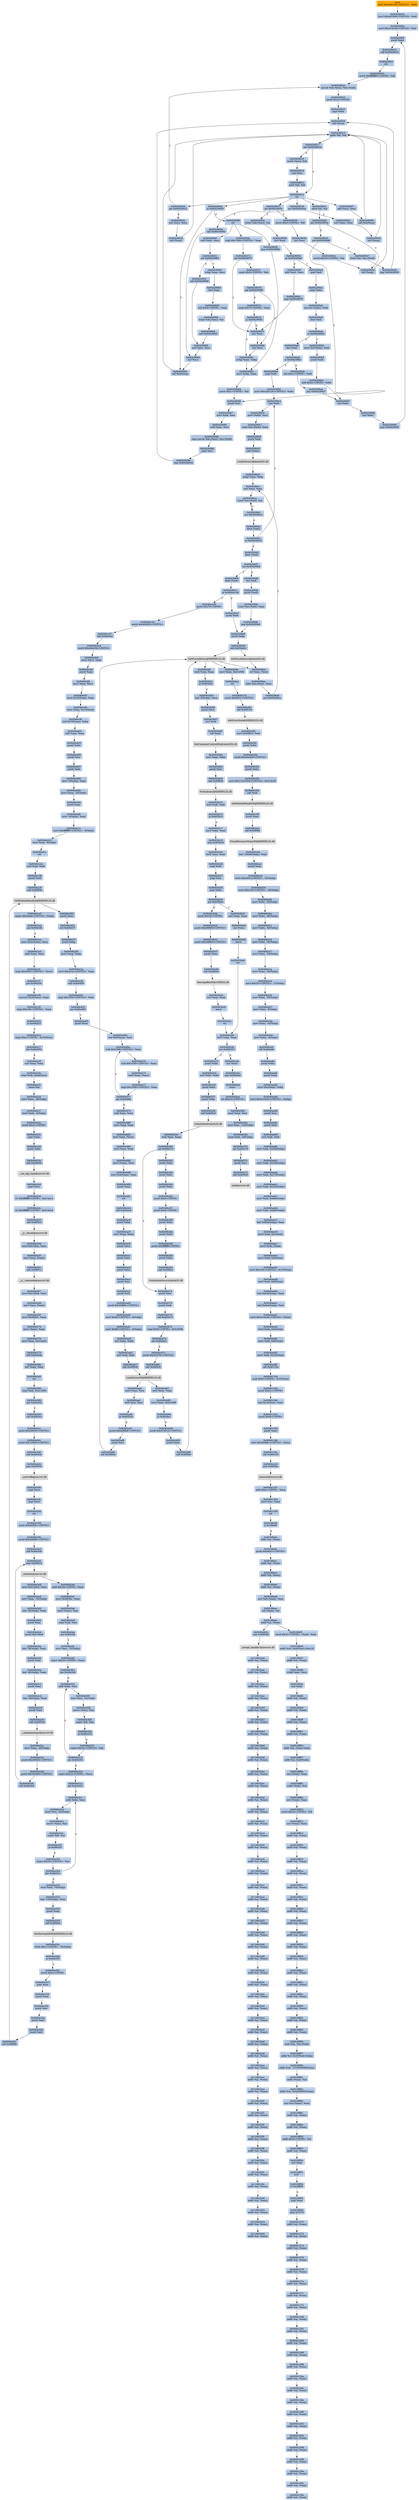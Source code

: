 digraph G {
node[shape=rectangle,style=filled,fillcolor=lightsteelblue,color=lightsteelblue]
bgcolor="transparent"
a0x00429000movl_0x4001d0UINT32_ebx[label="start\nmovl $0x4001d0<UINT32>, %ebx",fillcolor="orange",color="lightgrey"];
a0x00429005movl_0x401000UINT32_edi[label="0x00429005\nmovl $0x401000<UINT32>, %edi"];
a0x0042900amovl_0x41dc38UINT32_esi[label="0x0042900a\nmovl $0x41dc38<UINT32>, %esi"];
a0x0042900fpushl_ebx[label="0x0042900f\npushl %ebx"];
a0x00429010call_0x0042901f[label="0x00429010\ncall 0x0042901f"];
a0x0042901fcld_[label="0x0042901f\ncld "];
a0x00429020movb_0xffffff80UINT8_dl[label="0x00429020\nmovb $0xffffff80<UINT8>, %dl"];
a0x00429022movsb_ds_esi__es_edi_[label="0x00429022\nmovsb %ds:(%esi), %es:(%edi)"];
a0x00429023pushl_0x2UINT8[label="0x00429023\npushl $0x2<UINT8>"];
a0x00429025popl_ebx[label="0x00429025\npopl %ebx"];
a0x00429026call_esp_[label="0x00429026\ncall (%esp)"];
a0x00429015addb_dl_dl[label="0x00429015\naddb %dl, %dl"];
a0x00429017jne_0x0042901e[label="0x00429017\njne 0x0042901e"];
a0x00429019movb_esi__dl[label="0x00429019\nmovb (%esi), %dl"];
a0x0042901bincl_esi[label="0x0042901b\nincl %esi"];
a0x0042901cadcb_dl_dl[label="0x0042901c\nadcb %dl, %dl"];
a0x0042901eret[label="0x0042901e\nret"];
a0x00429029jae_0x00429022[label="0x00429029\njae 0x00429022"];
a0x0042902bxorl_ecx_ecx[label="0x0042902b\nxorl %ecx, %ecx"];
a0x0042902dcall_esp_[label="0x0042902d\ncall (%esp)"];
a0x00429030jae_0x0042904a[label="0x00429030\njae 0x0042904a"];
a0x00429032xorl_eax_eax[label="0x00429032\nxorl %eax, %eax"];
a0x00429034call_esp_[label="0x00429034\ncall (%esp)"];
a0x00429037jae_0x0042905a[label="0x00429037\njae 0x0042905a"];
a0x00429039movb_0x2UINT8_bl[label="0x00429039\nmovb $0x2<UINT8>, %bl"];
a0x0042903bincl_ecx[label="0x0042903b\nincl %ecx"];
a0x0042903cmovb_0x10UINT8_al[label="0x0042903c\nmovb $0x10<UINT8>, %al"];
a0x0042903ecall_esp_[label="0x0042903e\ncall (%esp)"];
a0x00429041adcb_al_al[label="0x00429041\nadcb %al, %al"];
a0x00429043jae_0x0042903e[label="0x00429043\njae 0x0042903e"];
a0x00429045jne_0x00429086[label="0x00429045\njne 0x00429086"];
a0x00429086pushl_esi[label="0x00429086\npushl %esi"];
a0x00429087movl_edi_esi[label="0x00429087\nmovl %edi, %esi"];
a0x00429089subl_eax_esi[label="0x00429089\nsubl %eax, %esi"];
a0x0042908brepz_movsb_ds_esi__es_edi_[label="0x0042908b\nrepz movsb %ds:(%esi), %es:(%edi)"];
a0x0042908dpopl_esi[label="0x0042908d\npopl %esi"];
a0x0042908ejmp_0x00429026[label="0x0042908e\njmp 0x00429026"];
a0x00429047stosb_al_es_edi_[label="0x00429047\nstosb %al, %es:(%edi)"];
a0x00429048jmp_0x00429026[label="0x00429048\njmp 0x00429026"];
a0x0042905alodsb_ds_esi__al[label="0x0042905a\nlodsb %ds:(%esi), %al"];
a0x0042905bshrl_eax[label="0x0042905b\nshrl %eax"];
a0x0042905dje_0x004290a0[label="0x0042905d\nje 0x004290a0"];
a0x0042905fadcl_ecx_ecx[label="0x0042905f\nadcl %ecx, %ecx"];
a0x00429061jmp_0x0042907f[label="0x00429061\njmp 0x0042907f"];
a0x0042907fincl_ecx[label="0x0042907f\nincl %ecx"];
a0x00429080incl_ecx[label="0x00429080\nincl %ecx"];
a0x00429081xchgl_eax_ebp[label="0x00429081\nxchgl %eax, %ebp"];
a0x00429082movl_ebp_eax[label="0x00429082\nmovl %ebp, %eax"];
a0x00429084movb_0x1UINT8_bl[label="0x00429084\nmovb $0x1<UINT8>, %bl"];
a0x0042904acall_0x00429092[label="0x0042904a\ncall 0x00429092"];
a0x00429092incl_ecx[label="0x00429092\nincl %ecx"];
a0x00429093call_0x4esp_[label="0x00429093\ncall 0x4(%esp)"];
a0x00429097adcl_ecx_ecx[label="0x00429097\nadcl %ecx, %ecx"];
a0x00429099call_0x4esp_[label="0x00429099\ncall 0x4(%esp)"];
a0x0042909djb_0x00429093[label="0x0042909d\njb 0x00429093"];
a0x0042909fret[label="0x0042909f\nret"];
a0x0042904fsubl_ebx_ecx[label="0x0042904f\nsubl %ebx, %ecx"];
a0x00429051jne_0x00429063[label="0x00429051\njne 0x00429063"];
a0x00429053call_0x00429090[label="0x00429053\ncall 0x00429090"];
a0x00429090xorl_ecx_ecx[label="0x00429090\nxorl %ecx, %ecx"];
a0x00429058jmp_0x00429082[label="0x00429058\njmp 0x00429082"];
a0x00429063xchgl_eax_ecx[label="0x00429063\nxchgl %eax, %ecx"];
a0x00429064decl_eax[label="0x00429064\ndecl %eax"];
a0x00429065shll_0x8UINT8_eax[label="0x00429065\nshll $0x8<UINT8>, %eax"];
a0x00429068lodsb_ds_esi__al[label="0x00429068\nlodsb %ds:(%esi), %al"];
a0x00429069call_0x00429090[label="0x00429069\ncall 0x00429090"];
a0x0042906ecmpl_0x7d00UINT32_eax[label="0x0042906e\ncmpl $0x7d00<UINT32>, %eax"];
a0x00429073jae_0x0042907f[label="0x00429073\njae 0x0042907f"];
a0x00429075cmpb_0x5UINT8_ah[label="0x00429075\ncmpb $0x5<UINT8>, %ah"];
a0x00429078jae_0x00429080[label="0x00429078\njae 0x00429080"];
a0x0042907acmpl_0x7fUINT8_eax[label="0x0042907a\ncmpl $0x7f<UINT8>, %eax"];
a0x0042907dja_0x00429081[label="0x0042907d\nja 0x00429081"];
a0x004290a0popl_edi[label="0x004290a0\npopl %edi"];
a0x004290a1popl_ebx[label="0x004290a1\npopl %ebx"];
a0x004290a2movzwl_ebx__edi[label="0x004290a2\nmovzwl (%ebx), %edi"];
a0x004290a5decl_edi[label="0x004290a5\ndecl %edi"];
a0x004290a6je_0x004290b0[label="0x004290a6\nje 0x004290b0"];
a0x004290a8decl_edi[label="0x004290a8\ndecl %edi"];
a0x004290a9je_0x004290be[label="0x004290a9\nje 0x004290be"];
a0x004290abshll_0xcUINT8_edi[label="0x004290ab\nshll $0xc<UINT8>, %edi"];
a0x004290aejmp_0x004290b7[label="0x004290ae\njmp 0x004290b7"];
a0x004290b7incl_ebx[label="0x004290b7\nincl %ebx"];
a0x004290b8incl_ebx[label="0x004290b8\nincl %ebx"];
a0x004290b9jmp_0x0042900f[label="0x004290b9\njmp 0x0042900f"];
a0x004290b0movl_0x2ebx__edi[label="0x004290b0\nmovl 0x2(%ebx), %edi"];
a0x004290b3pushl_edi[label="0x004290b3\npushl %edi"];
a0x004290b4addl_0x4UINT8_ebx[label="0x004290b4\naddl $0x4<UINT8>, %ebx"];
a0x004290bepopl_edi[label="0x004290be\npopl %edi"];
a0x004290bfmovl_0x429128UINT32_ebx[label="0x004290bf\nmovl $0x429128<UINT32>, %ebx"];
a0x004290c4incl_edi[label="0x004290c4\nincl %edi"];
a0x004290c5movl_edi__esi[label="0x004290c5\nmovl (%edi), %esi"];
a0x004290c7scasl_es_edi__eax[label="0x004290c7\nscasl %es:(%edi), %eax"];
a0x004290c8pushl_edi[label="0x004290c8\npushl %edi"];
a0x004290c9call_ebx_[label="0x004290c9\ncall (%ebx)"];
LoadLibraryA_kernel32_dll[label="LoadLibraryA@kernel32.dll",fillcolor="lightgrey",color="lightgrey"];
a0x004290cbxchgl_eax_ebp[label="0x004290cb\nxchgl %eax, %ebp"];
a0x004290ccxorl_eax_eax[label="0x004290cc\nxorl %eax, %eax"];
a0x004290cescasb_es_edi__al[label="0x004290ce\nscasb %es:(%edi), %al"];
a0x004290cfjne_0x004290ce[label="0x004290cf\njne 0x004290ce"];
a0x004290d1decb_edi_[label="0x004290d1\ndecb (%edi)"];
a0x004290d3je_0x004290c4[label="0x004290d3\nje 0x004290c4"];
a0x004290d5decb_edi_[label="0x004290d5\ndecb (%edi)"];
a0x004290d7jne_0x004290df[label="0x004290d7\njne 0x004290df"];
a0x004290dfdecb_edi_[label="0x004290df\ndecb (%edi)"];
a0x004290e1je_0x0040e1d0[label="0x004290e1\nje 0x0040e1d0"];
a0x004290e7pushl_edi[label="0x004290e7\npushl %edi"];
a0x004290e8pushl_ebp[label="0x004290e8\npushl %ebp"];
a0x004290e9call_0x4ebx_[label="0x004290e9\ncall 0x4(%ebx)"];
GetProcAddress_kernel32_dll[label="GetProcAddress@kernel32.dll",fillcolor="lightgrey",color="lightgrey"];
a0x004290ecorl_eax_esi_[label="0x004290ec\norl %eax, (%esi)"];
a0x004290eelodsl_ds_esi__eax[label="0x004290ee\nlodsl %ds:(%esi), %eax"];
a0x004290efjne_0x004290cc[label="0x004290ef\njne 0x004290cc"];
a0x004290d9incl_edi[label="0x004290d9\nincl %edi"];
a0x004290dapushl_edi_[label="0x004290da\npushl (%edi)"];
a0x004290dcscasl_es_edi__eax[label="0x004290dc\nscasl %es:(%edi), %eax"];
a0x004290ddjmp_0x004290e8[label="0x004290dd\njmp 0x004290e8"];
GetProcAddress_KERNEL32_dll[label="GetProcAddress@KERNEL32.dll",fillcolor="lightgrey",color="lightgrey"];
a0x0040e1d0pushl_0x70UINT8[label="0x0040e1d0\npushl $0x70<UINT8>"];
a0x0040e1d2pushl_0x40f420UINT32[label="0x0040e1d2\npushl $0x40f420<UINT32>"];
a0x0040e1d7call_0x40e3e4[label="0x0040e1d7\ncall 0x40e3e4"];
a0x0040e3e4pushl_0x40e434UINT32[label="0x0040e3e4\npushl $0x40e434<UINT32>"];
a0x0040e3e9movl_fs_0_eax[label="0x0040e3e9\nmovl %fs:0, %eax"];
a0x0040e3efpushl_eax[label="0x0040e3ef\npushl %eax"];
a0x0040e3f0movl_esp_fs_0[label="0x0040e3f0\nmovl %esp, %fs:0"];
a0x0040e3f7movl_0x10esp__eax[label="0x0040e3f7\nmovl 0x10(%esp), %eax"];
a0x0040e3fbmovl_ebp_0x10esp_[label="0x0040e3fb\nmovl %ebp, 0x10(%esp)"];
a0x0040e3ffleal_0x10esp__ebp[label="0x0040e3ff\nleal 0x10(%esp), %ebp"];
a0x0040e403subl_eax_esp[label="0x0040e403\nsubl %eax, %esp"];
a0x0040e405pushl_ebx[label="0x0040e405\npushl %ebx"];
a0x0040e406pushl_esi[label="0x0040e406\npushl %esi"];
a0x0040e407pushl_edi[label="0x0040e407\npushl %edi"];
a0x0040e408movl__8ebp__eax[label="0x0040e408\nmovl -8(%ebp), %eax"];
a0x0040e40bmovl_esp__24ebp_[label="0x0040e40b\nmovl %esp, -24(%ebp)"];
a0x0040e40epushl_eax[label="0x0040e40e\npushl %eax"];
a0x0040e40fmovl__4ebp__eax[label="0x0040e40f\nmovl -4(%ebp), %eax"];
a0x0040e412movl_0xffffffffUINT32__4ebp_[label="0x0040e412\nmovl $0xffffffff<UINT32>, -4(%ebp)"];
a0x0040e419movl_eax__8ebp_[label="0x0040e419\nmovl %eax, -8(%ebp)"];
a0x0040e41cret[label="0x0040e41c\nret"];
a0x0040e1dcxorl_edi_edi[label="0x0040e1dc\nxorl %edi, %edi"];
a0x0040e1depushl_edi[label="0x0040e1de\npushl %edi"];
a0x0040e1dfcall_0x40f09c[label="0x0040e1df\ncall 0x40f09c"];
GetModuleHandleA_KERNEL32_dll[label="GetModuleHandleA@KERNEL32.dll",fillcolor="lightgrey",color="lightgrey"];
a0x0040e1e5cmpw_0x5a4dUINT16_eax_[label="0x0040e1e5\ncmpw $0x5a4d<UINT16>, (%eax)"];
a0x0040e1eajne_0x40e20b[label="0x0040e1ea\njne 0x40e20b"];
a0x0040e1ecmovl_0x3ceax__ecx[label="0x0040e1ec\nmovl 0x3c(%eax), %ecx"];
a0x0040e1efaddl_eax_ecx[label="0x0040e1ef\naddl %eax, %ecx"];
a0x0040e1f1cmpl_0x4550UINT32_ecx_[label="0x0040e1f1\ncmpl $0x4550<UINT32>, (%ecx)"];
a0x0040e1f7jne_0x40e20b[label="0x0040e1f7\njne 0x40e20b"];
a0x0040e1f9movzwl_0x18ecx__eax[label="0x0040e1f9\nmovzwl 0x18(%ecx), %eax"];
a0x0040e1fdcmpl_0x10bUINT32_eax[label="0x0040e1fd\ncmpl $0x10b<UINT32>, %eax"];
a0x0040e202je_0x40e223[label="0x0040e202\nje 0x40e223"];
a0x0040e223cmpl_0xeUINT8_0x74ecx_[label="0x0040e223\ncmpl $0xe<UINT8>, 0x74(%ecx)"];
a0x0040e227jbe_0x40e20b[label="0x0040e227\njbe 0x40e20b"];
a0x0040e229xorl_eax_eax[label="0x0040e229\nxorl %eax, %eax"];
a0x0040e22bcmpl_edi_0xe8ecx_[label="0x0040e22b\ncmpl %edi, 0xe8(%ecx)"];
a0x0040e231setne_al[label="0x0040e231\nsetne %al"];
a0x0040e234movl_eax__28ebp_[label="0x0040e234\nmovl %eax, -28(%ebp)"];
a0x0040e237movl_edi__4ebp_[label="0x0040e237\nmovl %edi, -4(%ebp)"];
a0x0040e23apushl_0x2UINT8[label="0x0040e23a\npushl $0x2<UINT8>"];
a0x0040e23cpopl_ebx[label="0x0040e23c\npopl %ebx"];
a0x0040e23dpushl_ebx[label="0x0040e23d\npushl %ebx"];
a0x0040e23ecall_0x40f340[label="0x0040e23e\ncall 0x40f340"];
a__set_app_type_msvcrt_dll[label="__set_app_type@msvcrt.dll",fillcolor="lightgrey",color="lightgrey"];
a0x0040e244popl_ecx[label="0x0040e244\npopl %ecx"];
a0x0040e245orl_0xffffffffUINT8_0x414a14[label="0x0040e245\norl $0xffffffff<UINT8>, 0x414a14"];
a0x0040e24corl_0xffffffffUINT8_0x414a18[label="0x0040e24c\norl $0xffffffff<UINT8>, 0x414a18"];
a0x0040e253call_0x40f33c[label="0x0040e253\ncall 0x40f33c"];
a__p__fmode_msvcrt_dll[label="__p__fmode@msvcrt.dll",fillcolor="lightgrey",color="lightgrey"];
a0x0040e259movl_0x4136ac_ecx[label="0x0040e259\nmovl 0x4136ac, %ecx"];
a0x0040e25fmovl_ecx_eax_[label="0x0040e25f\nmovl %ecx, (%eax)"];
a0x0040e261call_0x40f31c[label="0x0040e261\ncall 0x40f31c"];
a__p__commode_msvcrt_dll[label="__p__commode@msvcrt.dll",fillcolor="lightgrey",color="lightgrey"];
a0x0040e267movl_0x4136a8_ecx[label="0x0040e267\nmovl 0x4136a8, %ecx"];
a0x0040e26dmovl_ecx_eax_[label="0x0040e26d\nmovl %ecx, (%eax)"];
a0x0040e26fmovl_0x40f30c_eax[label="0x0040e26f\nmovl 0x40f30c, %eax"];
a0x0040e274movl_eax__eax[label="0x0040e274\nmovl (%eax), %eax"];
a0x0040e276movl_eax_0x414a10[label="0x0040e276\nmovl %eax, 0x414a10"];
a0x0040e27bcall_0x40e3de[label="0x0040e27b\ncall 0x40e3de"];
a0x0040e3dexorl_eax_eax[label="0x0040e3de\nxorl %eax, %eax"];
a0x0040e3e0ret[label="0x0040e3e0\nret"];
a0x0040e280cmpl_edi_0x413000[label="0x0040e280\ncmpl %edi, 0x413000"];
a0x0040e286jne_0x40e294[label="0x0040e286\njne 0x40e294"];
a0x0040e294call_0x40e3cc[label="0x0040e294\ncall 0x40e3cc"];
a0x0040e3ccpushl_0x30000UINT32[label="0x0040e3cc\npushl $0x30000<UINT32>"];
a0x0040e3d1pushl_0x10000UINT32[label="0x0040e3d1\npushl $0x10000<UINT32>"];
a0x0040e3d6call_0x40e42e[label="0x0040e3d6\ncall 0x40e42e"];
a0x0040e42ejmp_0x40f344[label="0x0040e42e\njmp 0x40f344"];
a_controlfp_msvcrt_dll[label="_controlfp@msvcrt.dll",fillcolor="lightgrey",color="lightgrey"];
a0x0040e3dbpopl_ecx[label="0x0040e3db\npopl %ecx"];
a0x0040e3dcpopl_ecx[label="0x0040e3dc\npopl %ecx"];
a0x0040e3ddret[label="0x0040e3dd\nret"];
a0x0040e299pushl_0x40f3fcUINT32[label="0x0040e299\npushl $0x40f3fc<UINT32>"];
a0x0040e29epushl_0x40f3f8UINT32[label="0x0040e29e\npushl $0x40f3f8<UINT32>"];
a0x0040e2a3call_0x40e3c6[label="0x0040e2a3\ncall 0x40e3c6"];
a0x0040e3c6jmp_0x40f314[label="0x0040e3c6\njmp 0x40f314"];
a_initterm_msvcrt_dll[label="_initterm@msvcrt.dll",fillcolor="lightgrey",color="lightgrey"];
a0x0040e2a8movl_0x4136a4_eax[label="0x0040e2a8\nmovl 0x4136a4, %eax"];
a0x0040e2admovl_eax__32ebp_[label="0x0040e2ad\nmovl %eax, -32(%ebp)"];
a0x0040e2b0leal__32ebp__eax[label="0x0040e2b0\nleal -32(%ebp), %eax"];
a0x0040e2b3pushl_eax[label="0x0040e2b3\npushl %eax"];
a0x0040e2b4pushl_0x4136a0[label="0x0040e2b4\npushl 0x4136a0"];
a0x0040e2baleal__36ebp__eax[label="0x0040e2ba\nleal -36(%ebp), %eax"];
a0x0040e2bdpushl_eax[label="0x0040e2bd\npushl %eax"];
a0x0040e2beleal__40ebp__eax[label="0x0040e2be\nleal -40(%ebp), %eax"];
a0x0040e2c1pushl_eax[label="0x0040e2c1\npushl %eax"];
a0x0040e2c2leal__44ebp__eax[label="0x0040e2c2\nleal -44(%ebp), %eax"];
a0x0040e2c5pushl_eax[label="0x0040e2c5\npushl %eax"];
a0x0040e2c6call_0x40f318[label="0x0040e2c6\ncall 0x40f318"];
a__wgetmainargs_msvcrt_dll[label="__wgetmainargs@msvcrt.dll",fillcolor="lightgrey",color="lightgrey"];
a0x0040e2ccmovl_eax__48ebp_[label="0x0040e2cc\nmovl %eax, -48(%ebp)"];
a0x0040e2cfpushl_0x40f3f4UINT32[label="0x0040e2cf\npushl $0x40f3f4<UINT32>"];
a0x0040e2d4pushl_0x40f3d4UINT32[label="0x0040e2d4\npushl $0x40f3d4<UINT32>"];
a0x0040e2d9call_0x40e3c6[label="0x0040e2d9\ncall 0x40e3c6"];
a0x0040e2deaddl_0x24UINT8_esp[label="0x0040e2de\naddl $0x24<UINT8>, %esp"];
a0x0040e2e1movl_0x40f34c_eax[label="0x0040e2e1\nmovl 0x40f34c, %eax"];
a0x0040e2e6movl_eax__esi[label="0x0040e2e6\nmovl (%eax), %esi"];
a0x0040e2e8cmpl_edi_esi[label="0x0040e2e8\ncmpl %edi, %esi"];
a0x0040e2eajne_0x40e2fa[label="0x0040e2ea\njne 0x40e2fa"];
a0x0040e2famovl_esi__52ebp_[label="0x0040e2fa\nmovl %esi, -52(%ebp)"];
a0x0040e2fdcmpw_0x22UINT8_esi_[label="0x0040e2fd\ncmpw $0x22<UINT8>, (%esi)"];
a0x0040e301jne_0x40e348[label="0x0040e301\njne 0x40e348"];
a0x0040e303addl_ebx_esi[label="0x0040e303\naddl %ebx, %esi"];
a0x0040e305movl_esi__52ebp_[label="0x0040e305\nmovl %esi, -52(%ebp)"];
a0x0040e308movw_esi__ax[label="0x0040e308\nmovw (%esi), %ax"];
a0x0040e30bcmpw_di_ax[label="0x0040e30b\ncmpw %di, %ax"];
a0x0040e30eje_0x40e316[label="0x0040e30e\nje 0x40e316"];
a0x0040e310cmpw_0x22UINT16_ax[label="0x0040e310\ncmpw $0x22<UINT16>, %ax"];
a0x0040e314jne_0x40e303[label="0x0040e314\njne 0x40e303"];
a0x0040e316cmpw_0x22UINT8_esi_[label="0x0040e316\ncmpw $0x22<UINT8>, (%esi)"];
a0x0040e31ajne_0x40e321[label="0x0040e31a\njne 0x40e321"];
a0x0040e31caddl_ebx_esi[label="0x0040e31c\naddl %ebx, %esi"];
a0x0040e31emovl_esi__52ebp_[label="0x0040e31e\nmovl %esi, -52(%ebp)"];
a0x0040e321movw_esi__ax[label="0x0040e321\nmovw (%esi), %ax"];
a0x0040e324cmpw_di_ax[label="0x0040e324\ncmpw %di, %ax"];
a0x0040e327je_0x40e32f[label="0x0040e327\nje 0x40e32f"];
a0x0040e329cmpw_0x20UINT16_ax[label="0x0040e329\ncmpw $0x20<UINT16>, %ax"];
a0x0040e32djbe_0x40e31c[label="0x0040e32d\njbe 0x40e31c"];
a0x0040e32fmovl_edi__76ebp_[label="0x0040e32f\nmovl %edi, -76(%ebp)"];
a0x0040e332leal__120ebp__eax[label="0x0040e332\nleal -120(%ebp), %eax"];
a0x0040e335pushl_eax[label="0x0040e335\npushl %eax"];
a0x0040e336call_0x40f0a0[label="0x0040e336\ncall 0x40f0a0"];
GetStartupInfoW_KERNEL32_dll[label="GetStartupInfoW@KERNEL32.dll",fillcolor="lightgrey",color="lightgrey"];
a0x0040e33ctestb_0x1UINT8__76ebp_[label="0x0040e33c\ntestb $0x1<UINT8>, -76(%ebp)"];
a0x0040e340je_0x40e355[label="0x0040e340\nje 0x40e355"];
a0x0040e355pushl_0xaUINT8[label="0x0040e355\npushl $0xa<UINT8>"];
a0x0040e357popl_eax[label="0x0040e357\npopl %eax"];
a0x0040e358pushl_eax[label="0x0040e358\npushl %eax"];
a0x0040e359pushl_esi[label="0x0040e359\npushl %esi"];
a0x0040e35apushl_edi[label="0x0040e35a\npushl %edi"];
a0x0040e35bpushl_edi[label="0x0040e35b\npushl %edi"];
a0x0040e35ccall_0x40f09c[label="0x0040e35c\ncall 0x40f09c"];
a0x0040e362pushl_eax[label="0x0040e362\npushl %eax"];
a0x0040e363call_0x40b237[label="0x0040e363\ncall 0x40b237"];
a0x0040b237pushl_ebp[label="0x0040b237\npushl %ebp"];
a0x0040b238movl_esp_ebp[label="0x0040b238\nmovl %esp, %ebp"];
a0x0040b23amovl_0x3c4cUINT32_eax[label="0x0040b23a\nmovl $0x3c4c<UINT32>, %eax"];
a0x0040b23fcall_0x40e450[label="0x0040b23f\ncall 0x40e450"];
a0x0040e450cmpl_0x1000UINT32_eax[label="0x0040e450\ncmpl $0x1000<UINT32>, %eax"];
a0x0040e455jae_0x40e465[label="0x0040e455\njae 0x40e465"];
a0x0040e465pushl_ecx[label="0x0040e465\npushl %ecx"];
a0x0040e466leal_0x8esp__ecx[label="0x0040e466\nleal 0x8(%esp), %ecx"];
a0x0040e46asubl_0x1000UINT32_ecx[label="0x0040e46a\nsubl $0x1000<UINT32>, %ecx"];
a0x0040e470subl_0x1000UINT32_eax[label="0x0040e470\nsubl $0x1000<UINT32>, %eax"];
a0x0040e475testl_eax_ecx_[label="0x0040e475\ntestl %eax, (%ecx)"];
a0x0040e477cmpl_0x1000UINT32_eax[label="0x0040e477\ncmpl $0x1000<UINT32>, %eax"];
a0x0040e47cjae_0x40e46a[label="0x0040e47c\njae 0x40e46a"];
a0x0040e47esubl_eax_ecx[label="0x0040e47e\nsubl %eax, %ecx"];
a0x0040e480movl_esp_eax[label="0x0040e480\nmovl %esp, %eax"];
a0x0040e482testl_eax_ecx_[label="0x0040e482\ntestl %eax, (%ecx)"];
a0x0040e484movl_ecx_esp[label="0x0040e484\nmovl %ecx, %esp"];
a0x0040e486movl_eax__ecx[label="0x0040e486\nmovl (%eax), %ecx"];
a0x0040e488movl_0x4eax__eax[label="0x0040e488\nmovl 0x4(%eax), %eax"];
a0x0040e48bpushl_eax[label="0x0040e48b\npushl %eax"];
a0x0040e48cret[label="0x0040e48c\nret"];
a0x0040b244call_0x402ac8[label="0x0040b244\ncall 0x402ac8"];
a0x00402ac8pushl_ebp[label="0x00402ac8\npushl %ebp"];
a0x00402ac9movl_esp_ebp[label="0x00402ac9\nmovl %esp, %ebp"];
a0x00402acbpushl_ecx[label="0x00402acb\npushl %ecx"];
a0x00402accpushl_ecx[label="0x00402acc\npushl %ecx"];
a0x00402acdpushl_ebx[label="0x00402acd\npushl %ebx"];
a0x00402acepushl_esi[label="0x00402ace\npushl %esi"];
a0x00402acfpushl_edi[label="0x00402acf\npushl %edi"];
a0x00402ad0pushl_0x40f89cUINT32[label="0x00402ad0\npushl $0x40f89c<UINT32>"];
a0x00402ad5movl_0x8UINT32__8ebp_[label="0x00402ad5\nmovl $0x8<UINT32>, -8(%ebp)"];
a0x00402adcmovl_0xffUINT32__4ebp_[label="0x00402adc\nmovl $0xff<UINT32>, -4(%ebp)"];
a0x00402ae3xorl_ebx_ebx[label="0x00402ae3\nxorl %ebx, %ebx"];
a0x00402ae5xorl_edi_edi[label="0x00402ae5\nxorl %edi, %edi"];
a0x00402ae7call_0x40f0c8[label="0x00402ae7\ncall 0x40f0c8"];
LoadLibraryW_KERNEL32_dll[label="LoadLibraryW@KERNEL32.dll",fillcolor="lightgrey",color="lightgrey"];
a0x00402aedmovl_eax_esi[label="0x00402aed\nmovl %eax, %esi"];
a0x00402aeftestl_esi_esi[label="0x00402aef\ntestl %esi, %esi"];
a0x00402af1je_0x402b1b[label="0x00402af1\nje 0x402b1b"];
a0x00402af3pushl_0x40f8b8UINT32[label="0x00402af3\npushl $0x40f8b8<UINT32>"];
a0x00402af8pushl_esi[label="0x00402af8\npushl %esi"];
a0x00402af9call_0x40f0bc[label="0x00402af9\ncall 0x40f0bc"];
a0x00402afftestl_eax_eax[label="0x00402aff\ntestl %eax, %eax"];
a0x00402b01je_0x402b0c[label="0x00402b01\nje 0x402b0c"];
a0x00402b03leal__8ebp__ecx[label="0x00402b03\nleal -8(%ebp), %ecx"];
a0x00402b06pushl_ecx[label="0x00402b06\npushl %ecx"];
a0x00402b07incl_edi[label="0x00402b07\nincl %edi"];
a0x00402b08call_eax[label="0x00402b08\ncall %eax"];
InitCommonControlsEx_comctl32_dll[label="InitCommonControlsEx@comctl32.dll",fillcolor="lightgrey",color="lightgrey"];
a0x00402b0amovl_eax_ebx[label="0x00402b0a\nmovl %eax, %ebx"];
a0x00402b0cpushl_esi[label="0x00402b0c\npushl %esi"];
a0x00402b0dcall_0x40f0c0[label="0x00402b0d\ncall 0x40f0c0"];
FreeLibrary_KERNEL32_dll[label="FreeLibrary@KERNEL32.dll",fillcolor="lightgrey",color="lightgrey"];
a0x00402b13testl_edi_edi[label="0x00402b13\ntestl %edi, %edi"];
a0x00402b15je_0x402b1b[label="0x00402b15\nje 0x402b1b"];
a0x00402b17movl_ebx_eax[label="0x00402b17\nmovl %ebx, %eax"];
a0x00402b19jmp_0x402b24[label="0x00402b19\njmp 0x402b24"];
a0x00402b24testl_eax_eax[label="0x00402b24\ntestl %eax, %eax"];
a0x00402b26popl_edi[label="0x00402b26\npopl %edi"];
a0x00402b27popl_esi[label="0x00402b27\npopl %esi"];
a0x00402b28popl_ebx[label="0x00402b28\npopl %ebx"];
a0x00402b29jne_0x402b42[label="0x00402b29\njne 0x402b42"];
a0x00402b2bpushl_0x30UINT8[label="0x00402b2b\npushl $0x30<UINT8>"];
a0x00402b42xorl_eax_eax[label="0x00402b42\nxorl %eax, %eax"];
a0x00402b44incl_eax[label="0x00402b44\nincl %eax"];
a0x00402b45leave_[label="0x00402b45\nleave "];
a0x00402b46ret[label="0x00402b46\nret"];
a0x0040b249testl_eax_eax[label="0x0040b249\ntestl %eax, %eax"];
a0x0040b24bjne_0x40b253[label="0x0040b24b\njne 0x40b253"];
a0x0040b253pushl_ebx[label="0x0040b253\npushl %ebx"];
a0x0040b254xorl_ebx_ebx[label="0x0040b254\nxorl %ebx, %ebx"];
a0x0040b256pushl_ebx[label="0x0040b256\npushl %ebx"];
a0x0040b257pushl_ebx[label="0x0040b257\npushl %ebx"];
a0x0040b258call_0x40f3c0[label="0x0040b258\ncall 0x40f3c0"];
CoInitializeEx_ole32_dll[label="CoInitializeEx@ole32.dll",fillcolor="lightgrey",color="lightgrey"];
a0x0040b25etestl_eax_eax[label="0x0040b25e\ntestl %eax, %eax"];
a0x0040b260jne_0x40b274[label="0x0040b260\njne 0x40b274"];
a0x0040b262pushl_ebx[label="0x0040b262\npushl %ebx"];
a0x0040b274pushl_esi[label="0x0040b274\npushl %esi"];
a0x0040b275pushl_edi[label="0x0040b275\npushl %edi"];
a0x0040b276call_0x40cb73[label="0x0040b276\ncall 0x40cb73"];
a0x0040cb73cmpl_0x0UINT8_0x414588[label="0x0040cb73\ncmpl $0x0<UINT8>, 0x414588"];
a0x0040cb7ajne_0x40cba1[label="0x0040cb7a\njne 0x40cba1"];
a0x0040cb7cpushl_0x4107fcUINT32[label="0x0040cb7c\npushl $0x4107fc<UINT32>"];
a0x0040cb81call_0x40f0c8[label="0x0040cb81\ncall 0x40f0c8"];
a0x0040cb87testl_eax_eax[label="0x0040cb87\ntestl %eax, %eax"];
a0x0040cb89movl_eax_0x414588[label="0x0040cb89\nmovl %eax, 0x414588"];
a0x0040cb8eje_0x40cba1[label="0x0040cb8e\nje 0x40cba1"];
a0x0040cb90pushl_0x410814UINT32[label="0x0040cb90\npushl $0x410814<UINT32>"];
a0x0040cb95pushl_eax[label="0x0040cb95\npushl %eax"];
a0x0040cb96call_0x40f0bc[label="0x0040cb96\ncall 0x40f0bc"];
a0x0040cb9cmovl_eax_0x414584[label="0x0040cb9c\nmovl %eax, 0x414584"];
a0x0040cba1ret[label="0x0040cba1\nret"];
a0x0040b27bpushl_0x8001UINT32[label="0x0040b27b\npushl $0x8001<UINT32>"];
a0x0040b280call_0x40f154[label="0x0040b280\ncall 0x40f154"];
SetErrorMode_KERNEL32_dll[label="SetErrorMode@KERNEL32.dll",fillcolor="lightgrey",color="lightgrey"];
a0x0040b286movl_0x40f0c4_edi[label="0x0040b286\nmovl 0x40f0c4, %edi"];
a0x0040b28cpushl_ebx[label="0x0040b28c\npushl %ebx"];
a0x0040b28dpushl_0x40cb58UINT32[label="0x0040b28d\npushl $0x40cb58<UINT32>"];
a0x0040b292pushl_ebx[label="0x0040b292\npushl %ebx"];
a0x0040b293movl_0x11223344UINT32_0x413e30[label="0x0040b293\nmovl $0x11223344<UINT32>, 0x413e30"];
a0x0040b29dcall_edi[label="0x0040b29d\ncall %edi"];
GetModuleHandleW_KERNEL32_dll[label="GetModuleHandleW@KERNEL32.dll",fillcolor="lightgrey",color="lightgrey"];
a0x0040b29fpushl_eax[label="0x0040b29f\npushl %eax"];
a0x0040b2a0call_0x40f098[label="0x0040b2a0\ncall 0x40f098"];
EnumResourceTypesW_KERNEL32_dll[label="EnumResourceTypesW@KERNEL32.dll",fillcolor="lightgrey",color="lightgrey"];
a0x0040b2a6leal__15436ebp__eax[label="0x0040b2a6\nleal -15436(%ebp), %eax"];
a0x0040b2acpushl_eax[label="0x0040b2ac\npushl %eax"];
a0x0040b2admovl_0x400UINT32__32ebp_[label="0x0040b2ad\nmovl $0x400<UINT32>, -32(%ebp)"];
a0x0040b2b4movl_0x100UINT32__28ebp_[label="0x0040b2b4\nmovl $0x100<UINT32>, -28(%ebp)"];
a0x0040b2bbmovl_ebx__52ebp_[label="0x0040b2bb\nmovl %ebx, -52(%ebp)"];
a0x0040b2bemovl_ebx__48ebp_[label="0x0040b2be\nmovl %ebx, -48(%ebp)"];
a0x0040b2c1movl_ebx__40ebp_[label="0x0040b2c1\nmovl %ebx, -40(%ebp)"];
a0x0040b2c4movl_ebx__36ebp_[label="0x0040b2c4\nmovl %ebx, -36(%ebp)"];
a0x0040b2c7movl_ebx__24ebp_[label="0x0040b2c7\nmovl %ebx, -24(%ebp)"];
a0x0040b2camovl_ebx__44ebp_[label="0x0040b2ca\nmovl %ebx, -44(%ebp)"];
a0x0040b2cdmovl_0x20UINT32__12ebp_[label="0x0040b2cd\nmovl $0x20<UINT32>, -12(%ebp)"];
a0x0040b2d4movl_ebx__20ebp_[label="0x0040b2d4\nmovl %ebx, -20(%ebp)"];
a0x0040b2d7movl_ebx__8ebp_[label="0x0040b2d7\nmovl %ebx, -8(%ebp)"];
a0x0040b2damovl_ebx__16ebp_[label="0x0040b2da\nmovl %ebx, -16(%ebp)"];
a0x0040b2ddmovl_ebx__4ebp_[label="0x0040b2dd\nmovl %ebx, -4(%ebp)"];
a0x0040b2e0call_0x40ae8e[label="0x0040b2e0\ncall 0x40ae8e"];
a0x0040ae8epushl_ebx[label="0x0040ae8e\npushl %ebx"];
a0x0040ae8fpushl_ebp[label="0x0040ae8f\npushl %ebp"];
a0x0040ae90movl_0xcesp__ebp[label="0x0040ae90\nmovl 0xc(%esp), %ebp"];
a0x0040ae94movl_0x4104c0UINT32_ebp_[label="0x0040ae94\nmovl $0x4104c0<UINT32>, (%ebp)"];
a0x0040ae9bpushl_esi[label="0x0040ae9b\npushl %esi"];
a0x0040ae9cpushl_edi[label="0x0040ae9c\npushl %edi"];
a0x0040ae9dxorl_edi_edi[label="0x0040ae9d\nxorl %edi, %edi"];
a0x0040ae9fmovl_edi_0x208ebp_[label="0x0040ae9f\nmovl %edi, 0x208(%ebp)"];
a0x0040aea5movl_edi_0x244ebp_[label="0x0040aea5\nmovl %edi, 0x244(%ebp)"];
a0x0040aeabmovl_edi_0x274ebp_[label="0x0040aeab\nmovl %edi, 0x274(%ebp)"];
a0x0040aeb1movl_edi_0x240ebp_[label="0x0040aeb1\nmovl %edi, 0x240(%ebp)"];
a0x0040aeb7movl_edi_0x694ebp_[label="0x0040aeb7\nmovl %edi, 0x694(%ebp)"];
a0x0040aebdmovl_edi_0x6b0ebp_[label="0x0040aebd\nmovl %edi, 0x6b0(%ebp)"];
a0x0040aec3leal_0x6b4ebp__eax[label="0x0040aec3\nleal 0x6b4(%ebp), %eax"];
a0x0040aec9movl_edi_0xceax_[label="0x0040aec9\nmovl %edi, 0xc(%eax)"];
a0x0040aeccmovl_edi_eax_[label="0x0040aecc\nmovl %edi, (%eax)"];
a0x0040aecemovl_edi_0x4eax_[label="0x0040aece\nmovl %edi, 0x4(%eax)"];
a0x0040aed1movl_0x100UINT32_0x10eax_[label="0x0040aed1\nmovl $0x100<UINT32>, 0x10(%eax)"];
a0x0040aed8movl_edi_0x8eax_[label="0x0040aed8\nmovl %edi, 0x8(%eax)"];
a0x0040aedbleal_0x6c8ebp__eax[label="0x0040aedb\nleal 0x6c8(%ebp), %eax"];
a0x0040aee1leal_0x6e4ebp__esi[label="0x0040aee1\nleal 0x6e4(%ebp), %esi"];
a0x0040aee7movl_0x410a38UINT32_eax_[label="0x0040aee7\nmovl $0x410a38<UINT32>, (%eax)"];
a0x0040aeedmovl_edi_0x4eax_[label="0x0040aeed\nmovl %edi, 0x4(%eax)"];
a0x0040aef0movl_edi_0x8eax_[label="0x0040aef0\nmovl %edi, 0x8(%eax)"];
a0x0040aef3movl_edi_0x10eax_[label="0x0040aef3\nmovl %edi, 0x10(%eax)"];
a0x0040aef6call_0x40133a[label="0x0040aef6\ncall 0x40133a"];
a0x0040133aandl_0x0UINT8_0x10esi_[label="0x0040133a\nandl $0x0<UINT8>, 0x10(%esi)"];
a0x0040133epushl_0x2cUINT8[label="0x0040133e\npushl $0x2c<UINT8>"];
a0x00401340leal_0x14esi__eax[label="0x00401340\nleal 0x14(%esi), %eax"];
a0x00401343pushl_0x0UINT8[label="0x00401343\npushl $0x0<UINT8>"];
a0x00401345pushl_eax[label="0x00401345\npushl %eax"];
a0x00401346movl_0x40f48cUINT32_esi_[label="0x00401346\nmovl $0x40f48c<UINT32>, (%esi)"];
a0x0040134ccall_0x40e140[label="0x0040134c\ncall 0x40e140"];
a0x0040e140jmp_0x40f3ac[label="0x0040e140\njmp 0x40f3ac"];
memset_msvcrt_dll[label="memset@msvcrt.dll",fillcolor="lightgrey",color="lightgrey"];
a0x00401351addl_0xcUINT8_esp[label="0x00401351\naddl $0xc<UINT8>, %esp"];
a0x00401354movl_esi_eax[label="0x00401354\nmovl %esi, %eax"];
a0x00401356ret[label="0x00401356\nret"];
a0x0018fed8jl_0x18fed9[label="0x0018fed8\njl 0x18fed9"];
a0x0018fedasbbb_al_eax_[label="0x0018feda\nsbbb %al, (%eax)"];
a0x0018fedcpushl_0x40e3UINT32[label="0x0018fedc\npushl $0x40e3<UINT32>"];
a0x0018fee1addb_al_eax_[label="0x0018fee1\naddb %al, (%eax)"];
a0x0018fee4addb_al_eax_[label="0x0018fee4\naddb %al, (%eax)"];
a0x0018fee6addb_al_eax_[label="0x0018fee6\naddb %al, (%eax)"];
a0x0018fee8xorl_ds_eax__eax[label="0x0018fee8\nxorl %ds:(%eax), %eax"];
a0x0018feecorb_eax__al[label="0x0018feec\norb (%eax), %al"];
a0x0018feeeaddb_al_eax_[label="0x0018feee\naddb %al, (%eax)"];
a0x0040e434jmp_0x40f348[label="0x0040e434\njmp 0x40f348"];
a_except_handler3_msvcrt_dll[label="_except_handler3@msvcrt.dll",fillcolor="lightgrey",color="lightgrey"];
a0x7c9032a8addb_al_eax_[label="0x7c9032a8\naddb %al, (%eax)"];
a0x7c9032aaaddb_al_eax_[label="0x7c9032aa\naddb %al, (%eax)"];
a0x7c9032acaddb_al_eax_[label="0x7c9032ac\naddb %al, (%eax)"];
a0x7c9032aeaddb_al_eax_[label="0x7c9032ae\naddb %al, (%eax)"];
a0x7c9032b0addb_al_eax_[label="0x7c9032b0\naddb %al, (%eax)"];
a0x7c9032b2addb_al_eax_[label="0x7c9032b2\naddb %al, (%eax)"];
a0x7c9032b4addb_al_eax_[label="0x7c9032b4\naddb %al, (%eax)"];
a0x7c9032b6addb_al_eax_[label="0x7c9032b6\naddb %al, (%eax)"];
a0x7c9032b8addb_al_eax_[label="0x7c9032b8\naddb %al, (%eax)"];
a0x7c9032baaddb_al_eax_[label="0x7c9032ba\naddb %al, (%eax)"];
a0x7c9032bcaddb_al_eax_[label="0x7c9032bc\naddb %al, (%eax)"];
a0x7c9032beaddb_al_eax_[label="0x7c9032be\naddb %al, (%eax)"];
a0x7c9032c0addb_al_eax_[label="0x7c9032c0\naddb %al, (%eax)"];
a0x7c9032c2addb_al_eax_[label="0x7c9032c2\naddb %al, (%eax)"];
a0x7c9032c4addb_al_eax_[label="0x7c9032c4\naddb %al, (%eax)"];
a0x7c9032c6addb_al_eax_[label="0x7c9032c6\naddb %al, (%eax)"];
a0x7c9032c8addb_al_eax_[label="0x7c9032c8\naddb %al, (%eax)"];
a0x7c9032caaddb_al_eax_[label="0x7c9032ca\naddb %al, (%eax)"];
a0x7c9032ccaddb_al_eax_[label="0x7c9032cc\naddb %al, (%eax)"];
a0x7c9032ceaddb_al_eax_[label="0x7c9032ce\naddb %al, (%eax)"];
a0x7c9032d0addb_al_eax_[label="0x7c9032d0\naddb %al, (%eax)"];
a0x7c9032d2addb_al_eax_[label="0x7c9032d2\naddb %al, (%eax)"];
a0x7c9032d4addb_al_eax_[label="0x7c9032d4\naddb %al, (%eax)"];
a0x7c9032d6addb_al_eax_[label="0x7c9032d6\naddb %al, (%eax)"];
a0x7c9032d8addb_al_eax_[label="0x7c9032d8\naddb %al, (%eax)"];
a0x7c9032daaddb_al_eax_[label="0x7c9032da\naddb %al, (%eax)"];
a0x7c9032dcaddb_al_eax_[label="0x7c9032dc\naddb %al, (%eax)"];
a0x7c9032deaddb_al_eax_[label="0x7c9032de\naddb %al, (%eax)"];
a0x7c9032e0addb_al_eax_[label="0x7c9032e0\naddb %al, (%eax)"];
a0x7c9032e2addb_al_eax_[label="0x7c9032e2\naddb %al, (%eax)"];
a0x7c9032e4addb_al_eax_[label="0x7c9032e4\naddb %al, (%eax)"];
a0x7c9032e6addb_al_eax_[label="0x7c9032e6\naddb %al, (%eax)"];
a0x7c9032e8addb_al_eax_[label="0x7c9032e8\naddb %al, (%eax)"];
a0x7c9032eaaddb_al_eax_[label="0x7c9032ea\naddb %al, (%eax)"];
a0x7c9032ecaddb_al_eax_[label="0x7c9032ec\naddb %al, (%eax)"];
a0x7c9032eeaddb_al_eax_[label="0x7c9032ee\naddb %al, (%eax)"];
a0x7c9032f0addb_al_eax_[label="0x7c9032f0\naddb %al, (%eax)"];
a0x7c9032f2addb_al_eax_[label="0x7c9032f2\naddb %al, (%eax)"];
a0x7c9032f4addb_al_eax_[label="0x7c9032f4\naddb %al, (%eax)"];
a0x7c9032f6addb_al_eax_[label="0x7c9032f6\naddb %al, (%eax)"];
a0x7c9032f8addb_al_eax_[label="0x7c9032f8\naddb %al, (%eax)"];
a0x7c9032faaddb_al_eax_[label="0x7c9032fa\naddb %al, (%eax)"];
a0x7c9032fcaddb_al_eax_[label="0x7c9032fc\naddb %al, (%eax)"];
a0x7c9032feaddb_al_eax_[label="0x7c9032fe\naddb %al, (%eax)"];
a0x7c903300addb_al_eax_[label="0x7c903300\naddb %al, (%eax)"];
a0x7c903302addb_al_eax_[label="0x7c903302\naddb %al, (%eax)"];
a0x7c903304addb_al_eax_[label="0x7c903304\naddb %al, (%eax)"];
a0x7c903306addb_al_eax_[label="0x7c903306\naddb %al, (%eax)"];
a0x00402b2dpushl_0x40f8d0UINT32[label="0x00402b2d\npushl $0x40f8d0<UINT32>"];
a0x00402b32pushl_0x40f8e0UINT32[label="0x00402b32\npushl $0x40f8e0<UINT32>"];
a0x00402b37pushl_eax[label="0x00402b37\npushl %eax"];
a0x00402b38call_0x40f20c[label="0x00402b38\ncall 0x40f20c"];
MessageBoxW_USER32_dll[label="MessageBoxW@USER32.dll",fillcolor="lightgrey",color="lightgrey"];
a0x00402b3exorl_eax_eax[label="0x00402b3e\nxorl %eax, %eax"];
a0x00402b40leave_[label="0x00402b40\nleave "];
a0x00402b41ret[label="0x00402b41\nret"];
a0x0040b24dincl_eax[label="0x0040b24d\nincl %eax"];
a0x0040b24ejmp_0x40b4ad[label="0x0040b24e\njmp 0x40b4ad"];
a0x0040b4adleave_[label="0x0040b4ad\nleave "];
a0x0040b4aeret_0x10UINT16[label="0x0040b4ae\nret $0x10<UINT16>"];
a0x0040e368movl_eax_esi[label="0x0040e368\nmovl %eax, %esi"];
a0x0040e36amovl_esi__124ebp_[label="0x0040e36a\nmovl %esi, -124(%ebp)"];
a0x0040e36dcmpl_edi__28ebp_[label="0x0040e36d\ncmpl %edi, -28(%ebp)"];
a0x0040e370jne_0x40e379[label="0x0040e370\njne 0x40e379"];
a0x0040e372pushl_esi[label="0x0040e372\npushl %esi"];
a0x0040e373call_0x40f320[label="0x0040e373\ncall 0x40f320"];
exit_msvcrt_dll[label="exit@msvcrt.dll",fillcolor="lightgrey",color="lightgrey"];
a0x0040b263pushl_ebx[label="0x0040b263\npushl %ebx"];
a0x0040b264pushl_ebx[label="0x0040b264\npushl %ebx"];
a0x0040b265pushl_0x3UINT8[label="0x0040b265\npushl $0x3<UINT8>"];
a0x0040b267pushl_0x6UINT8[label="0x0040b267\npushl $0x6<UINT8>"];
a0x0040b269pushl_ebx[label="0x0040b269\npushl %ebx"];
a0x0040b26apushl_ebx[label="0x0040b26a\npushl %ebx"];
a0x0040b26bpushl_0xffffffffUINT8[label="0x0040b26b\npushl $0xffffffff<UINT8>"];
a0x0040b26dpushl_ebx[label="0x0040b26d\npushl %ebx"];
a0x0040b26ecall_0x40f3cc[label="0x0040b26e\ncall 0x40f3cc"];
CoInitializeSecurity_ole32_dll[label="CoInitializeSecurity@ole32.dll",fillcolor="lightgrey",color="lightgrey"];
a0x0018fef0imull_0x41UINT8_edi__ebx[label="0x0018fef0\nimull $0x41<UINT8>, (%edi), %ebx"];
a0x0018fef3addb_ch_0x40ecxesi8_[label="0x0018fef3\naddb %ch, 0x40(%ecx,%esi,8)"];
a0x0018fef7addb_ch_eax_[label="0x0018fef7\naddb %ch, (%eax)"];
a0x0018fef9xchgl_eax_ecx[label="0x0018fef9\nxchgl %eax, %ecx"];
a0x0018fefaincl_edx[label="0x0018fefa\nincl %edx"];
a0x0018fefbaddb_al_eax_[label="0x0018fefb\naddb %al, (%eax)"];
a0x0018fefdaddb_al_eax_[label="0x0018fefd\naddb %al, (%eax)"];
a0x0018feffaddb_al_eax_[label="0x0018feff\naddb %al, (%eax)"];
a0x0018ff01addb_al_eax_[label="0x0018ff01\naddb %al, (%eax)"];
a0x0018ff03addb_al_eaxeax_[label="0x0018ff03\naddb %al, (%eax,%eax)"];
a0x0018ff07addb_cl_0x2fedx_[label="0x0018ff07\naddb %cl, 0x2f(%edx)"];
a0x0018ff0axorl_eax__eax[label="0x0018ff0a\nxorl (%eax), %eax"];
a0x0018ff0csubb_edi__ch[label="0x0018ff0c\nsubb (%edi), %ch"];
a0x0018ff0exorl_eax__eax[label="0x0018ff0e\nxorl (%eax), %eax"];
a0x0018ff10movb_0x2eUINT8_dl[label="0x0018ff10\nmovb $0x2e<UINT8>, %dl"];
a0x0018ff12xorl_eax__eax[label="0x0018ff12\nxorl (%eax), %eax"];
a0x0018ff14addb_al_eax_[label="0x0018ff14\naddb %al, (%eax)"];
a0x0018ff16addb_al_eax_[label="0x0018ff16\naddb %al, (%eax)"];
a0x0018ff18addb_al_eax_[label="0x0018ff18\naddb %al, (%eax)"];
a0x0018ff1aaddb_al_eax_[label="0x0018ff1a\naddb %al, (%eax)"];
a0x0018ff1caddb_al_eax_[label="0x0018ff1c\naddb %al, (%eax)"];
a0x0018ff1eaddb_al_eax_[label="0x0018ff1e\naddb %al, (%eax)"];
a0x0018ff20addb_al_eax_[label="0x0018ff20\naddb %al, (%eax)"];
a0x0018ff22addb_al_eax_[label="0x0018ff22\naddb %al, (%eax)"];
a0x0018ff24addb_al_eax_[label="0x0018ff24\naddb %al, (%eax)"];
a0x0018ff26addb_al_eax_[label="0x0018ff26\naddb %al, (%eax)"];
a0x0018ff28addb_al_eax_[label="0x0018ff28\naddb %al, (%eax)"];
a0x0018ff2aaddb_al_eax_[label="0x0018ff2a\naddb %al, (%eax)"];
a0x0018ff2caddb_al_eax_[label="0x0018ff2c\naddb %al, (%eax)"];
a0x0018ff2eaddb_al_eax_[label="0x0018ff2e\naddb %al, (%eax)"];
a0x0018ff30addb_al_ecx_[label="0x0018ff30\naddb %al, (%ecx)"];
a0x0018ff32addb_al_eax_[label="0x0018ff32\naddb %al, (%eax)"];
a0x0018ff34addb_al_eax_[label="0x0018ff34\naddb %al, (%eax)"];
a0x0018ff36insb_dx_es_edi_[label="0x0018ff36\ninsb %dx, %es:(%edi)"];
a0x0018ff37addb_cl_0x33ediebp_[label="0x0018ff37\naddb %cl, 0x33(%edi,%ebp)"];
a0x0018ff3baddb_ah__1476395006eax_[label="0x0018ff3b\naddb %ah, -1476395006(%eax)"];
a0x0018ff41addb_eax__al[label="0x0018ff41\naddb (%eax), %al"];
a0x0018ff43addb_ch_0x3e000002eax_[label="0x0018ff43\naddb %ch, 0x3e000002(%eax)"];
a0x0018ff49xorl_cs_eax__eax[label="0x0018ff49\nxorl %cs:(%eax), %eax"];
a0x0018ff4caddb_al_eax_[label="0x0018ff4c\naddb %al, (%eax)"];
a0x0018ff4eaddb_al_eax_[label="0x0018ff4e\naddb %al, (%eax)"];
a0x0018ff50addb_0x0UINT8_al[label="0x0018ff50\naddb $0x0<UINT8>, %al"];
a0x0018ff52addb_al_eax_[label="0x0018ff52\naddb %al, (%eax)"];
a0x0018ff54incl_eax[label="0x0018ff54\nincl %eax"];
a0x0018ff55int3_[label="0x0018ff55\nint3 "];
a0x0018ff56jo_0x18ff6d[label="0x0018ff56\njo 0x18ff6d"];
a0x0018ff58popl_eax[label="0x0018ff58\npopl %eax"];
a0x0018ff59ljmp_0x1570[label="0x0018ff59\nljmp 0x1570"];
a0x00001570addb_al_eax_[label="0x00001570\naddb %al, (%eax)"];
a0x00001572addb_al_eax_[label="0x00001572\naddb %al, (%eax)"];
a0x00001574addb_al_eax_[label="0x00001574\naddb %al, (%eax)"];
a0x00001576addb_al_eax_[label="0x00001576\naddb %al, (%eax)"];
a0x00001578addb_al_eax_[label="0x00001578\naddb %al, (%eax)"];
a0x0000157aaddb_al_eax_[label="0x0000157a\naddb %al, (%eax)"];
a0x0000157caddb_al_eax_[label="0x0000157c\naddb %al, (%eax)"];
a0x0000157eaddb_al_eax_[label="0x0000157e\naddb %al, (%eax)"];
a0x00001580addb_al_eax_[label="0x00001580\naddb %al, (%eax)"];
a0x00001582addb_al_eax_[label="0x00001582\naddb %al, (%eax)"];
a0x00001584addb_al_eax_[label="0x00001584\naddb %al, (%eax)"];
a0x00001586addb_al_eax_[label="0x00001586\naddb %al, (%eax)"];
a0x00001588addb_al_eax_[label="0x00001588\naddb %al, (%eax)"];
a0x0000158aaddb_al_eax_[label="0x0000158a\naddb %al, (%eax)"];
a0x0000158caddb_al_eax_[label="0x0000158c\naddb %al, (%eax)"];
a0x0000158eaddb_al_eax_[label="0x0000158e\naddb %al, (%eax)"];
a0x00001590addb_al_eax_[label="0x00001590\naddb %al, (%eax)"];
a0x00001592addb_al_eax_[label="0x00001592\naddb %al, (%eax)"];
a0x00001594addb_al_eax_[label="0x00001594\naddb %al, (%eax)"];
a0x00001596addb_al_eax_[label="0x00001596\naddb %al, (%eax)"];
a0x00001598addb_al_eax_[label="0x00001598\naddb %al, (%eax)"];
a0x0000159aaddb_al_eax_[label="0x0000159a\naddb %al, (%eax)"];
a0x0000159caddb_al_eax_[label="0x0000159c\naddb %al, (%eax)"];
a0x0000159eaddb_al_eax_[label="0x0000159e\naddb %al, (%eax)"];
a0x00429000movl_0x4001d0UINT32_ebx -> a0x00429005movl_0x401000UINT32_edi [color="#000000"];
a0x00429005movl_0x401000UINT32_edi -> a0x0042900amovl_0x41dc38UINT32_esi [color="#000000"];
a0x0042900amovl_0x41dc38UINT32_esi -> a0x0042900fpushl_ebx [color="#000000"];
a0x0042900fpushl_ebx -> a0x00429010call_0x0042901f [color="#000000"];
a0x00429010call_0x0042901f -> a0x0042901fcld_ [color="#000000"];
a0x0042901fcld_ -> a0x00429020movb_0xffffff80UINT8_dl [color="#000000"];
a0x00429020movb_0xffffff80UINT8_dl -> a0x00429022movsb_ds_esi__es_edi_ [color="#000000"];
a0x00429022movsb_ds_esi__es_edi_ -> a0x00429023pushl_0x2UINT8 [color="#000000"];
a0x00429023pushl_0x2UINT8 -> a0x00429025popl_ebx [color="#000000"];
a0x00429025popl_ebx -> a0x00429026call_esp_ [color="#000000"];
a0x00429026call_esp_ -> a0x00429015addb_dl_dl [color="#000000"];
a0x00429015addb_dl_dl -> a0x00429017jne_0x0042901e [color="#000000"];
a0x00429017jne_0x0042901e -> a0x00429019movb_esi__dl [color="#000000",label="F"];
a0x00429019movb_esi__dl -> a0x0042901bincl_esi [color="#000000"];
a0x0042901bincl_esi -> a0x0042901cadcb_dl_dl [color="#000000"];
a0x0042901cadcb_dl_dl -> a0x0042901eret [color="#000000"];
a0x0042901eret -> a0x00429029jae_0x00429022 [color="#000000"];
a0x00429029jae_0x00429022 -> a0x00429022movsb_ds_esi__es_edi_ [color="#000000",label="T"];
a0x00429017jne_0x0042901e -> a0x0042901eret [color="#000000",label="T"];
a0x00429029jae_0x00429022 -> a0x0042902bxorl_ecx_ecx [color="#000000",label="F"];
a0x0042902bxorl_ecx_ecx -> a0x0042902dcall_esp_ [color="#000000"];
a0x0042902dcall_esp_ -> a0x00429015addb_dl_dl [color="#000000"];
a0x0042901eret -> a0x00429030jae_0x0042904a [color="#000000"];
a0x00429030jae_0x0042904a -> a0x00429032xorl_eax_eax [color="#000000",label="F"];
a0x00429032xorl_eax_eax -> a0x00429034call_esp_ [color="#000000"];
a0x00429034call_esp_ -> a0x00429015addb_dl_dl [color="#000000"];
a0x0042901eret -> a0x00429037jae_0x0042905a [color="#000000"];
a0x00429037jae_0x0042905a -> a0x00429039movb_0x2UINT8_bl [color="#000000",label="F"];
a0x00429039movb_0x2UINT8_bl -> a0x0042903bincl_ecx [color="#000000"];
a0x0042903bincl_ecx -> a0x0042903cmovb_0x10UINT8_al [color="#000000"];
a0x0042903cmovb_0x10UINT8_al -> a0x0042903ecall_esp_ [color="#000000"];
a0x0042903ecall_esp_ -> a0x00429015addb_dl_dl [color="#000000"];
a0x0042901eret -> a0x00429041adcb_al_al [color="#000000"];
a0x00429041adcb_al_al -> a0x00429043jae_0x0042903e [color="#000000"];
a0x00429043jae_0x0042903e -> a0x0042903ecall_esp_ [color="#000000",label="T"];
a0x00429043jae_0x0042903e -> a0x00429045jne_0x00429086 [color="#000000",label="F"];
a0x00429045jne_0x00429086 -> a0x00429086pushl_esi [color="#000000",label="T"];
a0x00429086pushl_esi -> a0x00429087movl_edi_esi [color="#000000"];
a0x00429087movl_edi_esi -> a0x00429089subl_eax_esi [color="#000000"];
a0x00429089subl_eax_esi -> a0x0042908brepz_movsb_ds_esi__es_edi_ [color="#000000"];
a0x0042908brepz_movsb_ds_esi__es_edi_ -> a0x0042908dpopl_esi [color="#000000"];
a0x0042908dpopl_esi -> a0x0042908ejmp_0x00429026 [color="#000000"];
a0x0042908ejmp_0x00429026 -> a0x00429026call_esp_ [color="#000000"];
a0x00429045jne_0x00429086 -> a0x00429047stosb_al_es_edi_ [color="#000000",label="F"];
a0x00429047stosb_al_es_edi_ -> a0x00429048jmp_0x00429026 [color="#000000"];
a0x00429048jmp_0x00429026 -> a0x00429026call_esp_ [color="#000000"];
a0x00429037jae_0x0042905a -> a0x0042905alodsb_ds_esi__al [color="#000000",label="T"];
a0x0042905alodsb_ds_esi__al -> a0x0042905bshrl_eax [color="#000000"];
a0x0042905bshrl_eax -> a0x0042905dje_0x004290a0 [color="#000000"];
a0x0042905dje_0x004290a0 -> a0x0042905fadcl_ecx_ecx [color="#000000",label="F"];
a0x0042905fadcl_ecx_ecx -> a0x00429061jmp_0x0042907f [color="#000000"];
a0x00429061jmp_0x0042907f -> a0x0042907fincl_ecx [color="#000000"];
a0x0042907fincl_ecx -> a0x00429080incl_ecx [color="#000000"];
a0x00429080incl_ecx -> a0x00429081xchgl_eax_ebp [color="#000000"];
a0x00429081xchgl_eax_ebp -> a0x00429082movl_ebp_eax [color="#000000"];
a0x00429082movl_ebp_eax -> a0x00429084movb_0x1UINT8_bl [color="#000000"];
a0x00429084movb_0x1UINT8_bl -> a0x00429086pushl_esi [color="#000000"];
a0x00429030jae_0x0042904a -> a0x0042904acall_0x00429092 [color="#000000",label="T"];
a0x0042904acall_0x00429092 -> a0x00429092incl_ecx [color="#000000"];
a0x00429092incl_ecx -> a0x00429093call_0x4esp_ [color="#000000"];
a0x00429093call_0x4esp_ -> a0x00429015addb_dl_dl [color="#000000"];
a0x0042901eret -> a0x00429097adcl_ecx_ecx [color="#000000"];
a0x00429097adcl_ecx_ecx -> a0x00429099call_0x4esp_ [color="#000000"];
a0x00429099call_0x4esp_ -> a0x00429015addb_dl_dl [color="#000000"];
a0x0042901eret -> a0x0042909djb_0x00429093 [color="#000000"];
a0x0042909djb_0x00429093 -> a0x0042909fret [color="#000000",label="F"];
a0x0042909fret -> a0x0042904fsubl_ebx_ecx [color="#000000"];
a0x0042904fsubl_ebx_ecx -> a0x00429051jne_0x00429063 [color="#000000"];
a0x00429051jne_0x00429063 -> a0x00429053call_0x00429090 [color="#000000",label="F"];
a0x00429053call_0x00429090 -> a0x00429090xorl_ecx_ecx [color="#000000"];
a0x00429090xorl_ecx_ecx -> a0x00429092incl_ecx [color="#000000"];
a0x0042909fret -> a0x00429058jmp_0x00429082 [color="#000000"];
a0x00429058jmp_0x00429082 -> a0x00429082movl_ebp_eax [color="#000000"];
a0x00429051jne_0x00429063 -> a0x00429063xchgl_eax_ecx [color="#000000",label="T"];
a0x00429063xchgl_eax_ecx -> a0x00429064decl_eax [color="#000000"];
a0x00429064decl_eax -> a0x00429065shll_0x8UINT8_eax [color="#000000"];
a0x00429065shll_0x8UINT8_eax -> a0x00429068lodsb_ds_esi__al [color="#000000"];
a0x00429068lodsb_ds_esi__al -> a0x00429069call_0x00429090 [color="#000000"];
a0x00429069call_0x00429090 -> a0x00429090xorl_ecx_ecx [color="#000000"];
a0x0042909fret -> a0x0042906ecmpl_0x7d00UINT32_eax [color="#000000"];
a0x0042906ecmpl_0x7d00UINT32_eax -> a0x00429073jae_0x0042907f [color="#000000"];
a0x00429073jae_0x0042907f -> a0x00429075cmpb_0x5UINT8_ah [color="#000000",label="F"];
a0x00429075cmpb_0x5UINT8_ah -> a0x00429078jae_0x00429080 [color="#000000"];
a0x00429078jae_0x00429080 -> a0x0042907acmpl_0x7fUINT8_eax [color="#000000",label="F"];
a0x0042907acmpl_0x7fUINT8_eax -> a0x0042907dja_0x00429081 [color="#000000"];
a0x0042907dja_0x00429081 -> a0x0042907fincl_ecx [color="#000000",label="F"];
a0x0042909djb_0x00429093 -> a0x00429093call_0x4esp_ [color="#000000",label="T"];
a0x0042907dja_0x00429081 -> a0x00429081xchgl_eax_ebp [color="#000000",label="T"];
a0x00429078jae_0x00429080 -> a0x00429080incl_ecx [color="#000000",label="T"];
a0x00429073jae_0x0042907f -> a0x0042907fincl_ecx [color="#000000",label="T"];
a0x0042905dje_0x004290a0 -> a0x004290a0popl_edi [color="#000000",label="T"];
a0x004290a0popl_edi -> a0x004290a1popl_ebx [color="#000000"];
a0x004290a1popl_ebx -> a0x004290a2movzwl_ebx__edi [color="#000000"];
a0x004290a2movzwl_ebx__edi -> a0x004290a5decl_edi [color="#000000"];
a0x004290a5decl_edi -> a0x004290a6je_0x004290b0 [color="#000000"];
a0x004290a6je_0x004290b0 -> a0x004290a8decl_edi [color="#000000",label="F"];
a0x004290a8decl_edi -> a0x004290a9je_0x004290be [color="#000000"];
a0x004290a9je_0x004290be -> a0x004290abshll_0xcUINT8_edi [color="#000000",label="F"];
a0x004290abshll_0xcUINT8_edi -> a0x004290aejmp_0x004290b7 [color="#000000"];
a0x004290aejmp_0x004290b7 -> a0x004290b7incl_ebx [color="#000000"];
a0x004290b7incl_ebx -> a0x004290b8incl_ebx [color="#000000"];
a0x004290b8incl_ebx -> a0x004290b9jmp_0x0042900f [color="#000000"];
a0x004290b9jmp_0x0042900f -> a0x0042900fpushl_ebx [color="#000000"];
a0x004290a6je_0x004290b0 -> a0x004290b0movl_0x2ebx__edi [color="#000000",label="T"];
a0x004290b0movl_0x2ebx__edi -> a0x004290b3pushl_edi [color="#000000"];
a0x004290b3pushl_edi -> a0x004290b4addl_0x4UINT8_ebx [color="#000000"];
a0x004290b4addl_0x4UINT8_ebx -> a0x004290b7incl_ebx [color="#000000"];
a0x004290a9je_0x004290be -> a0x004290bepopl_edi [color="#000000",label="T"];
a0x004290bepopl_edi -> a0x004290bfmovl_0x429128UINT32_ebx [color="#000000"];
a0x004290bfmovl_0x429128UINT32_ebx -> a0x004290c4incl_edi [color="#000000"];
a0x004290c4incl_edi -> a0x004290c5movl_edi__esi [color="#000000"];
a0x004290c5movl_edi__esi -> a0x004290c7scasl_es_edi__eax [color="#000000"];
a0x004290c7scasl_es_edi__eax -> a0x004290c8pushl_edi [color="#000000"];
a0x004290c8pushl_edi -> a0x004290c9call_ebx_ [color="#000000"];
a0x004290c9call_ebx_ -> LoadLibraryA_kernel32_dll [color="#000000"];
LoadLibraryA_kernel32_dll -> a0x004290cbxchgl_eax_ebp [color="#000000"];
a0x004290cbxchgl_eax_ebp -> a0x004290ccxorl_eax_eax [color="#000000"];
a0x004290ccxorl_eax_eax -> a0x004290cescasb_es_edi__al [color="#000000"];
a0x004290cescasb_es_edi__al -> a0x004290cfjne_0x004290ce [color="#000000"];
a0x004290cfjne_0x004290ce -> a0x004290cescasb_es_edi__al [color="#000000",label="T"];
a0x004290cfjne_0x004290ce -> a0x004290d1decb_edi_ [color="#000000",label="F"];
a0x004290d1decb_edi_ -> a0x004290d3je_0x004290c4 [color="#000000"];
a0x004290d3je_0x004290c4 -> a0x004290d5decb_edi_ [color="#000000",label="F"];
a0x004290d5decb_edi_ -> a0x004290d7jne_0x004290df [color="#000000"];
a0x004290d7jne_0x004290df -> a0x004290dfdecb_edi_ [color="#000000",label="T"];
a0x004290dfdecb_edi_ -> a0x004290e1je_0x0040e1d0 [color="#000000"];
a0x004290e1je_0x0040e1d0 -> a0x004290e7pushl_edi [color="#000000",label="F"];
a0x004290e7pushl_edi -> a0x004290e8pushl_ebp [color="#000000"];
a0x004290e8pushl_ebp -> a0x004290e9call_0x4ebx_ [color="#000000"];
a0x004290e9call_0x4ebx_ -> GetProcAddress_kernel32_dll [color="#000000"];
GetProcAddress_kernel32_dll -> a0x004290ecorl_eax_esi_ [color="#000000"];
a0x004290ecorl_eax_esi_ -> a0x004290eelodsl_ds_esi__eax [color="#000000"];
a0x004290eelodsl_ds_esi__eax -> a0x004290efjne_0x004290cc [color="#000000"];
a0x004290efjne_0x004290cc -> a0x004290ccxorl_eax_eax [color="#000000",label="T"];
a0x004290d3je_0x004290c4 -> a0x004290c4incl_edi [color="#000000",label="T"];
a0x004290d7jne_0x004290df -> a0x004290d9incl_edi [color="#000000",label="F"];
a0x004290d9incl_edi -> a0x004290dapushl_edi_ [color="#000000"];
a0x004290dapushl_edi_ -> a0x004290dcscasl_es_edi__eax [color="#000000"];
a0x004290dcscasl_es_edi__eax -> a0x004290ddjmp_0x004290e8 [color="#000000"];
a0x004290ddjmp_0x004290e8 -> a0x004290e8pushl_ebp [color="#000000"];
a0x004290e9call_0x4ebx_ -> GetProcAddress_KERNEL32_dll [color="#000000"];
GetProcAddress_KERNEL32_dll -> a0x004290ecorl_eax_esi_ [color="#000000"];
a0x004290e1je_0x0040e1d0 -> a0x0040e1d0pushl_0x70UINT8 [color="#000000",label="T"];
a0x0040e1d0pushl_0x70UINT8 -> a0x0040e1d2pushl_0x40f420UINT32 [color="#000000"];
a0x0040e1d2pushl_0x40f420UINT32 -> a0x0040e1d7call_0x40e3e4 [color="#000000"];
a0x0040e1d7call_0x40e3e4 -> a0x0040e3e4pushl_0x40e434UINT32 [color="#000000"];
a0x0040e3e4pushl_0x40e434UINT32 -> a0x0040e3e9movl_fs_0_eax [color="#000000"];
a0x0040e3e9movl_fs_0_eax -> a0x0040e3efpushl_eax [color="#000000"];
a0x0040e3efpushl_eax -> a0x0040e3f0movl_esp_fs_0 [color="#000000"];
a0x0040e3f0movl_esp_fs_0 -> a0x0040e3f7movl_0x10esp__eax [color="#000000"];
a0x0040e3f7movl_0x10esp__eax -> a0x0040e3fbmovl_ebp_0x10esp_ [color="#000000"];
a0x0040e3fbmovl_ebp_0x10esp_ -> a0x0040e3ffleal_0x10esp__ebp [color="#000000"];
a0x0040e3ffleal_0x10esp__ebp -> a0x0040e403subl_eax_esp [color="#000000"];
a0x0040e403subl_eax_esp -> a0x0040e405pushl_ebx [color="#000000"];
a0x0040e405pushl_ebx -> a0x0040e406pushl_esi [color="#000000"];
a0x0040e406pushl_esi -> a0x0040e407pushl_edi [color="#000000"];
a0x0040e407pushl_edi -> a0x0040e408movl__8ebp__eax [color="#000000"];
a0x0040e408movl__8ebp__eax -> a0x0040e40bmovl_esp__24ebp_ [color="#000000"];
a0x0040e40bmovl_esp__24ebp_ -> a0x0040e40epushl_eax [color="#000000"];
a0x0040e40epushl_eax -> a0x0040e40fmovl__4ebp__eax [color="#000000"];
a0x0040e40fmovl__4ebp__eax -> a0x0040e412movl_0xffffffffUINT32__4ebp_ [color="#000000"];
a0x0040e412movl_0xffffffffUINT32__4ebp_ -> a0x0040e419movl_eax__8ebp_ [color="#000000"];
a0x0040e419movl_eax__8ebp_ -> a0x0040e41cret [color="#000000"];
a0x0040e41cret -> a0x0040e1dcxorl_edi_edi [color="#000000"];
a0x0040e1dcxorl_edi_edi -> a0x0040e1depushl_edi [color="#000000"];
a0x0040e1depushl_edi -> a0x0040e1dfcall_0x40f09c [color="#000000"];
a0x0040e1dfcall_0x40f09c -> GetModuleHandleA_KERNEL32_dll [color="#000000"];
GetModuleHandleA_KERNEL32_dll -> a0x0040e1e5cmpw_0x5a4dUINT16_eax_ [color="#000000"];
a0x0040e1e5cmpw_0x5a4dUINT16_eax_ -> a0x0040e1eajne_0x40e20b [color="#000000"];
a0x0040e1eajne_0x40e20b -> a0x0040e1ecmovl_0x3ceax__ecx [color="#000000",label="F"];
a0x0040e1ecmovl_0x3ceax__ecx -> a0x0040e1efaddl_eax_ecx [color="#000000"];
a0x0040e1efaddl_eax_ecx -> a0x0040e1f1cmpl_0x4550UINT32_ecx_ [color="#000000"];
a0x0040e1f1cmpl_0x4550UINT32_ecx_ -> a0x0040e1f7jne_0x40e20b [color="#000000"];
a0x0040e1f7jne_0x40e20b -> a0x0040e1f9movzwl_0x18ecx__eax [color="#000000",label="F"];
a0x0040e1f9movzwl_0x18ecx__eax -> a0x0040e1fdcmpl_0x10bUINT32_eax [color="#000000"];
a0x0040e1fdcmpl_0x10bUINT32_eax -> a0x0040e202je_0x40e223 [color="#000000"];
a0x0040e202je_0x40e223 -> a0x0040e223cmpl_0xeUINT8_0x74ecx_ [color="#000000",label="T"];
a0x0040e223cmpl_0xeUINT8_0x74ecx_ -> a0x0040e227jbe_0x40e20b [color="#000000"];
a0x0040e227jbe_0x40e20b -> a0x0040e229xorl_eax_eax [color="#000000",label="F"];
a0x0040e229xorl_eax_eax -> a0x0040e22bcmpl_edi_0xe8ecx_ [color="#000000"];
a0x0040e22bcmpl_edi_0xe8ecx_ -> a0x0040e231setne_al [color="#000000"];
a0x0040e231setne_al -> a0x0040e234movl_eax__28ebp_ [color="#000000"];
a0x0040e234movl_eax__28ebp_ -> a0x0040e237movl_edi__4ebp_ [color="#000000"];
a0x0040e237movl_edi__4ebp_ -> a0x0040e23apushl_0x2UINT8 [color="#000000"];
a0x0040e23apushl_0x2UINT8 -> a0x0040e23cpopl_ebx [color="#000000"];
a0x0040e23cpopl_ebx -> a0x0040e23dpushl_ebx [color="#000000"];
a0x0040e23dpushl_ebx -> a0x0040e23ecall_0x40f340 [color="#000000"];
a0x0040e23ecall_0x40f340 -> a__set_app_type_msvcrt_dll [color="#000000"];
a__set_app_type_msvcrt_dll -> a0x0040e244popl_ecx [color="#000000"];
a0x0040e244popl_ecx -> a0x0040e245orl_0xffffffffUINT8_0x414a14 [color="#000000"];
a0x0040e245orl_0xffffffffUINT8_0x414a14 -> a0x0040e24corl_0xffffffffUINT8_0x414a18 [color="#000000"];
a0x0040e24corl_0xffffffffUINT8_0x414a18 -> a0x0040e253call_0x40f33c [color="#000000"];
a0x0040e253call_0x40f33c -> a__p__fmode_msvcrt_dll [color="#000000"];
a__p__fmode_msvcrt_dll -> a0x0040e259movl_0x4136ac_ecx [color="#000000"];
a0x0040e259movl_0x4136ac_ecx -> a0x0040e25fmovl_ecx_eax_ [color="#000000"];
a0x0040e25fmovl_ecx_eax_ -> a0x0040e261call_0x40f31c [color="#000000"];
a0x0040e261call_0x40f31c -> a__p__commode_msvcrt_dll [color="#000000"];
a__p__commode_msvcrt_dll -> a0x0040e267movl_0x4136a8_ecx [color="#000000"];
a0x0040e267movl_0x4136a8_ecx -> a0x0040e26dmovl_ecx_eax_ [color="#000000"];
a0x0040e26dmovl_ecx_eax_ -> a0x0040e26fmovl_0x40f30c_eax [color="#000000"];
a0x0040e26fmovl_0x40f30c_eax -> a0x0040e274movl_eax__eax [color="#000000"];
a0x0040e274movl_eax__eax -> a0x0040e276movl_eax_0x414a10 [color="#000000"];
a0x0040e276movl_eax_0x414a10 -> a0x0040e27bcall_0x40e3de [color="#000000"];
a0x0040e27bcall_0x40e3de -> a0x0040e3dexorl_eax_eax [color="#000000"];
a0x0040e3dexorl_eax_eax -> a0x0040e3e0ret [color="#000000"];
a0x0040e3e0ret -> a0x0040e280cmpl_edi_0x413000 [color="#000000"];
a0x0040e280cmpl_edi_0x413000 -> a0x0040e286jne_0x40e294 [color="#000000"];
a0x0040e286jne_0x40e294 -> a0x0040e294call_0x40e3cc [color="#000000",label="T"];
a0x0040e294call_0x40e3cc -> a0x0040e3ccpushl_0x30000UINT32 [color="#000000"];
a0x0040e3ccpushl_0x30000UINT32 -> a0x0040e3d1pushl_0x10000UINT32 [color="#000000"];
a0x0040e3d1pushl_0x10000UINT32 -> a0x0040e3d6call_0x40e42e [color="#000000"];
a0x0040e3d6call_0x40e42e -> a0x0040e42ejmp_0x40f344 [color="#000000"];
a0x0040e42ejmp_0x40f344 -> a_controlfp_msvcrt_dll [color="#000000"];
a_controlfp_msvcrt_dll -> a0x0040e3dbpopl_ecx [color="#000000"];
a0x0040e3dbpopl_ecx -> a0x0040e3dcpopl_ecx [color="#000000"];
a0x0040e3dcpopl_ecx -> a0x0040e3ddret [color="#000000"];
a0x0040e3ddret -> a0x0040e299pushl_0x40f3fcUINT32 [color="#000000"];
a0x0040e299pushl_0x40f3fcUINT32 -> a0x0040e29epushl_0x40f3f8UINT32 [color="#000000"];
a0x0040e29epushl_0x40f3f8UINT32 -> a0x0040e2a3call_0x40e3c6 [color="#000000"];
a0x0040e2a3call_0x40e3c6 -> a0x0040e3c6jmp_0x40f314 [color="#000000"];
a0x0040e3c6jmp_0x40f314 -> a_initterm_msvcrt_dll [color="#000000"];
a_initterm_msvcrt_dll -> a0x0040e2a8movl_0x4136a4_eax [color="#000000"];
a0x0040e2a8movl_0x4136a4_eax -> a0x0040e2admovl_eax__32ebp_ [color="#000000"];
a0x0040e2admovl_eax__32ebp_ -> a0x0040e2b0leal__32ebp__eax [color="#000000"];
a0x0040e2b0leal__32ebp__eax -> a0x0040e2b3pushl_eax [color="#000000"];
a0x0040e2b3pushl_eax -> a0x0040e2b4pushl_0x4136a0 [color="#000000"];
a0x0040e2b4pushl_0x4136a0 -> a0x0040e2baleal__36ebp__eax [color="#000000"];
a0x0040e2baleal__36ebp__eax -> a0x0040e2bdpushl_eax [color="#000000"];
a0x0040e2bdpushl_eax -> a0x0040e2beleal__40ebp__eax [color="#000000"];
a0x0040e2beleal__40ebp__eax -> a0x0040e2c1pushl_eax [color="#000000"];
a0x0040e2c1pushl_eax -> a0x0040e2c2leal__44ebp__eax [color="#000000"];
a0x0040e2c2leal__44ebp__eax -> a0x0040e2c5pushl_eax [color="#000000"];
a0x0040e2c5pushl_eax -> a0x0040e2c6call_0x40f318 [color="#000000"];
a0x0040e2c6call_0x40f318 -> a__wgetmainargs_msvcrt_dll [color="#000000"];
a__wgetmainargs_msvcrt_dll -> a0x0040e2ccmovl_eax__48ebp_ [color="#000000"];
a0x0040e2ccmovl_eax__48ebp_ -> a0x0040e2cfpushl_0x40f3f4UINT32 [color="#000000"];
a0x0040e2cfpushl_0x40f3f4UINT32 -> a0x0040e2d4pushl_0x40f3d4UINT32 [color="#000000"];
a0x0040e2d4pushl_0x40f3d4UINT32 -> a0x0040e2d9call_0x40e3c6 [color="#000000"];
a0x0040e2d9call_0x40e3c6 -> a0x0040e3c6jmp_0x40f314 [color="#000000"];
a_initterm_msvcrt_dll -> a0x0040e2deaddl_0x24UINT8_esp [color="#000000"];
a0x0040e2deaddl_0x24UINT8_esp -> a0x0040e2e1movl_0x40f34c_eax [color="#000000"];
a0x0040e2e1movl_0x40f34c_eax -> a0x0040e2e6movl_eax__esi [color="#000000"];
a0x0040e2e6movl_eax__esi -> a0x0040e2e8cmpl_edi_esi [color="#000000"];
a0x0040e2e8cmpl_edi_esi -> a0x0040e2eajne_0x40e2fa [color="#000000"];
a0x0040e2eajne_0x40e2fa -> a0x0040e2famovl_esi__52ebp_ [color="#000000",label="T"];
a0x0040e2famovl_esi__52ebp_ -> a0x0040e2fdcmpw_0x22UINT8_esi_ [color="#000000"];
a0x0040e2fdcmpw_0x22UINT8_esi_ -> a0x0040e301jne_0x40e348 [color="#000000"];
a0x0040e301jne_0x40e348 -> a0x0040e303addl_ebx_esi [color="#000000",label="F"];
a0x0040e303addl_ebx_esi -> a0x0040e305movl_esi__52ebp_ [color="#000000"];
a0x0040e305movl_esi__52ebp_ -> a0x0040e308movw_esi__ax [color="#000000"];
a0x0040e308movw_esi__ax -> a0x0040e30bcmpw_di_ax [color="#000000"];
a0x0040e30bcmpw_di_ax -> a0x0040e30eje_0x40e316 [color="#000000"];
a0x0040e30eje_0x40e316 -> a0x0040e310cmpw_0x22UINT16_ax [color="#000000",label="F"];
a0x0040e310cmpw_0x22UINT16_ax -> a0x0040e314jne_0x40e303 [color="#000000"];
a0x0040e314jne_0x40e303 -> a0x0040e303addl_ebx_esi [color="#000000",label="T"];
a0x0040e314jne_0x40e303 -> a0x0040e316cmpw_0x22UINT8_esi_ [color="#000000",label="F"];
a0x0040e316cmpw_0x22UINT8_esi_ -> a0x0040e31ajne_0x40e321 [color="#000000"];
a0x0040e31ajne_0x40e321 -> a0x0040e31caddl_ebx_esi [color="#000000",label="F"];
a0x0040e31caddl_ebx_esi -> a0x0040e31emovl_esi__52ebp_ [color="#000000"];
a0x0040e31emovl_esi__52ebp_ -> a0x0040e321movw_esi__ax [color="#000000"];
a0x0040e321movw_esi__ax -> a0x0040e324cmpw_di_ax [color="#000000"];
a0x0040e324cmpw_di_ax -> a0x0040e327je_0x40e32f [color="#000000"];
a0x0040e327je_0x40e32f -> a0x0040e329cmpw_0x20UINT16_ax [color="#000000",label="F"];
a0x0040e329cmpw_0x20UINT16_ax -> a0x0040e32djbe_0x40e31c [color="#000000"];
a0x0040e32djbe_0x40e31c -> a0x0040e31caddl_ebx_esi [color="#000000",label="T"];
a0x0040e32djbe_0x40e31c -> a0x0040e32fmovl_edi__76ebp_ [color="#000000",label="F"];
a0x0040e32fmovl_edi__76ebp_ -> a0x0040e332leal__120ebp__eax [color="#000000"];
a0x0040e332leal__120ebp__eax -> a0x0040e335pushl_eax [color="#000000"];
a0x0040e335pushl_eax -> a0x0040e336call_0x40f0a0 [color="#000000"];
a0x0040e336call_0x40f0a0 -> GetStartupInfoW_KERNEL32_dll [color="#000000"];
GetStartupInfoW_KERNEL32_dll -> a0x0040e33ctestb_0x1UINT8__76ebp_ [color="#000000"];
a0x0040e33ctestb_0x1UINT8__76ebp_ -> a0x0040e340je_0x40e355 [color="#000000"];
a0x0040e340je_0x40e355 -> a0x0040e355pushl_0xaUINT8 [color="#000000",label="T"];
a0x0040e355pushl_0xaUINT8 -> a0x0040e357popl_eax [color="#000000"];
a0x0040e357popl_eax -> a0x0040e358pushl_eax [color="#000000"];
a0x0040e358pushl_eax -> a0x0040e359pushl_esi [color="#000000"];
a0x0040e359pushl_esi -> a0x0040e35apushl_edi [color="#000000"];
a0x0040e35apushl_edi -> a0x0040e35bpushl_edi [color="#000000"];
a0x0040e35bpushl_edi -> a0x0040e35ccall_0x40f09c [color="#000000"];
a0x0040e35ccall_0x40f09c -> GetModuleHandleA_KERNEL32_dll [color="#000000"];
GetModuleHandleA_KERNEL32_dll -> a0x0040e362pushl_eax [color="#000000"];
a0x0040e362pushl_eax -> a0x0040e363call_0x40b237 [color="#000000"];
a0x0040e363call_0x40b237 -> a0x0040b237pushl_ebp [color="#000000"];
a0x0040b237pushl_ebp -> a0x0040b238movl_esp_ebp [color="#000000"];
a0x0040b238movl_esp_ebp -> a0x0040b23amovl_0x3c4cUINT32_eax [color="#000000"];
a0x0040b23amovl_0x3c4cUINT32_eax -> a0x0040b23fcall_0x40e450 [color="#000000"];
a0x0040b23fcall_0x40e450 -> a0x0040e450cmpl_0x1000UINT32_eax [color="#000000"];
a0x0040e450cmpl_0x1000UINT32_eax -> a0x0040e455jae_0x40e465 [color="#000000"];
a0x0040e455jae_0x40e465 -> a0x0040e465pushl_ecx [color="#000000",label="T"];
a0x0040e465pushl_ecx -> a0x0040e466leal_0x8esp__ecx [color="#000000"];
a0x0040e466leal_0x8esp__ecx -> a0x0040e46asubl_0x1000UINT32_ecx [color="#000000"];
a0x0040e46asubl_0x1000UINT32_ecx -> a0x0040e470subl_0x1000UINT32_eax [color="#000000"];
a0x0040e470subl_0x1000UINT32_eax -> a0x0040e475testl_eax_ecx_ [color="#000000"];
a0x0040e475testl_eax_ecx_ -> a0x0040e477cmpl_0x1000UINT32_eax [color="#000000"];
a0x0040e477cmpl_0x1000UINT32_eax -> a0x0040e47cjae_0x40e46a [color="#000000"];
a0x0040e47cjae_0x40e46a -> a0x0040e46asubl_0x1000UINT32_ecx [color="#000000",label="T"];
a0x0040e47cjae_0x40e46a -> a0x0040e47esubl_eax_ecx [color="#000000",label="F"];
a0x0040e47esubl_eax_ecx -> a0x0040e480movl_esp_eax [color="#000000"];
a0x0040e480movl_esp_eax -> a0x0040e482testl_eax_ecx_ [color="#000000"];
a0x0040e482testl_eax_ecx_ -> a0x0040e484movl_ecx_esp [color="#000000"];
a0x0040e484movl_ecx_esp -> a0x0040e486movl_eax__ecx [color="#000000"];
a0x0040e486movl_eax__ecx -> a0x0040e488movl_0x4eax__eax [color="#000000"];
a0x0040e488movl_0x4eax__eax -> a0x0040e48bpushl_eax [color="#000000"];
a0x0040e48bpushl_eax -> a0x0040e48cret [color="#000000"];
a0x0040e48cret -> a0x0040b244call_0x402ac8 [color="#000000"];
a0x0040b244call_0x402ac8 -> a0x00402ac8pushl_ebp [color="#000000"];
a0x00402ac8pushl_ebp -> a0x00402ac9movl_esp_ebp [color="#000000"];
a0x00402ac9movl_esp_ebp -> a0x00402acbpushl_ecx [color="#000000"];
a0x00402acbpushl_ecx -> a0x00402accpushl_ecx [color="#000000"];
a0x00402accpushl_ecx -> a0x00402acdpushl_ebx [color="#000000"];
a0x00402acdpushl_ebx -> a0x00402acepushl_esi [color="#000000"];
a0x00402acepushl_esi -> a0x00402acfpushl_edi [color="#000000"];
a0x00402acfpushl_edi -> a0x00402ad0pushl_0x40f89cUINT32 [color="#000000"];
a0x00402ad0pushl_0x40f89cUINT32 -> a0x00402ad5movl_0x8UINT32__8ebp_ [color="#000000"];
a0x00402ad5movl_0x8UINT32__8ebp_ -> a0x00402adcmovl_0xffUINT32__4ebp_ [color="#000000"];
a0x00402adcmovl_0xffUINT32__4ebp_ -> a0x00402ae3xorl_ebx_ebx [color="#000000"];
a0x00402ae3xorl_ebx_ebx -> a0x00402ae5xorl_edi_edi [color="#000000"];
a0x00402ae5xorl_edi_edi -> a0x00402ae7call_0x40f0c8 [color="#000000"];
a0x00402ae7call_0x40f0c8 -> LoadLibraryW_KERNEL32_dll [color="#000000"];
LoadLibraryW_KERNEL32_dll -> a0x00402aedmovl_eax_esi [color="#000000"];
a0x00402aedmovl_eax_esi -> a0x00402aeftestl_esi_esi [color="#000000"];
a0x00402aeftestl_esi_esi -> a0x00402af1je_0x402b1b [color="#000000"];
a0x00402af1je_0x402b1b -> a0x00402af3pushl_0x40f8b8UINT32 [color="#000000",label="F"];
a0x00402af3pushl_0x40f8b8UINT32 -> a0x00402af8pushl_esi [color="#000000"];
a0x00402af8pushl_esi -> a0x00402af9call_0x40f0bc [color="#000000"];
a0x00402af9call_0x40f0bc -> GetProcAddress_KERNEL32_dll [color="#000000"];
GetProcAddress_KERNEL32_dll -> a0x00402afftestl_eax_eax [color="#000000"];
a0x00402afftestl_eax_eax -> a0x00402b01je_0x402b0c [color="#000000"];
a0x00402b01je_0x402b0c -> a0x00402b03leal__8ebp__ecx [color="#000000",label="F"];
a0x00402b03leal__8ebp__ecx -> a0x00402b06pushl_ecx [color="#000000"];
a0x00402b06pushl_ecx -> a0x00402b07incl_edi [color="#000000"];
a0x00402b07incl_edi -> a0x00402b08call_eax [color="#000000"];
a0x00402b08call_eax -> InitCommonControlsEx_comctl32_dll [color="#000000"];
InitCommonControlsEx_comctl32_dll -> a0x00402b0amovl_eax_ebx [color="#000000"];
a0x00402b0amovl_eax_ebx -> a0x00402b0cpushl_esi [color="#000000"];
a0x00402b0cpushl_esi -> a0x00402b0dcall_0x40f0c0 [color="#000000"];
a0x00402b0dcall_0x40f0c0 -> FreeLibrary_KERNEL32_dll [color="#000000"];
FreeLibrary_KERNEL32_dll -> a0x00402b13testl_edi_edi [color="#000000"];
a0x00402b13testl_edi_edi -> a0x00402b15je_0x402b1b [color="#000000"];
a0x00402b15je_0x402b1b -> a0x00402b17movl_ebx_eax [color="#000000",label="F"];
a0x00402b17movl_ebx_eax -> a0x00402b19jmp_0x402b24 [color="#000000"];
a0x00402b19jmp_0x402b24 -> a0x00402b24testl_eax_eax [color="#000000"];
a0x00402b24testl_eax_eax -> a0x00402b26popl_edi [color="#000000"];
a0x00402b26popl_edi -> a0x00402b27popl_esi [color="#000000"];
a0x00402b27popl_esi -> a0x00402b28popl_ebx [color="#000000"];
a0x00402b28popl_ebx -> a0x00402b29jne_0x402b42 [color="#000000"];
a0x00402b29jne_0x402b42 -> a0x00402b2bpushl_0x30UINT8 [color="#000000",label="F"];
a0x00402b29jne_0x402b42 -> a0x00402b42xorl_eax_eax [color="#000000",label="T"];
a0x00402b42xorl_eax_eax -> a0x00402b44incl_eax [color="#000000"];
a0x00402b44incl_eax -> a0x00402b45leave_ [color="#000000"];
a0x00402b45leave_ -> a0x00402b46ret [color="#000000"];
a0x00402b46ret -> a0x0040b249testl_eax_eax [color="#000000"];
a0x0040b249testl_eax_eax -> a0x0040b24bjne_0x40b253 [color="#000000"];
a0x0040b24bjne_0x40b253 -> a0x0040b253pushl_ebx [color="#000000",label="T"];
a0x0040b253pushl_ebx -> a0x0040b254xorl_ebx_ebx [color="#000000"];
a0x0040b254xorl_ebx_ebx -> a0x0040b256pushl_ebx [color="#000000"];
a0x0040b256pushl_ebx -> a0x0040b257pushl_ebx [color="#000000"];
a0x0040b257pushl_ebx -> a0x0040b258call_0x40f3c0 [color="#000000"];
a0x0040b258call_0x40f3c0 -> CoInitializeEx_ole32_dll [color="#000000"];
CoInitializeEx_ole32_dll -> a0x0040b25etestl_eax_eax [color="#000000"];
a0x0040b25etestl_eax_eax -> a0x0040b260jne_0x40b274 [color="#000000"];
a0x0040b260jne_0x40b274 -> a0x0040b262pushl_ebx [color="#000000",label="F"];
a0x0040b260jne_0x40b274 -> a0x0040b274pushl_esi [color="#000000",label="T"];
a0x0040b274pushl_esi -> a0x0040b275pushl_edi [color="#000000"];
a0x0040b275pushl_edi -> a0x0040b276call_0x40cb73 [color="#000000"];
a0x0040b276call_0x40cb73 -> a0x0040cb73cmpl_0x0UINT8_0x414588 [color="#000000"];
a0x0040cb73cmpl_0x0UINT8_0x414588 -> a0x0040cb7ajne_0x40cba1 [color="#000000"];
a0x0040cb7ajne_0x40cba1 -> a0x0040cb7cpushl_0x4107fcUINT32 [color="#000000",label="F"];
a0x0040cb7cpushl_0x4107fcUINT32 -> a0x0040cb81call_0x40f0c8 [color="#000000"];
a0x0040cb81call_0x40f0c8 -> LoadLibraryW_KERNEL32_dll [color="#000000"];
LoadLibraryW_KERNEL32_dll -> a0x0040cb87testl_eax_eax [color="#000000"];
a0x0040cb87testl_eax_eax -> a0x0040cb89movl_eax_0x414588 [color="#000000"];
a0x0040cb89movl_eax_0x414588 -> a0x0040cb8eje_0x40cba1 [color="#000000"];
a0x0040cb8eje_0x40cba1 -> a0x0040cb90pushl_0x410814UINT32 [color="#000000",label="F"];
a0x0040cb90pushl_0x410814UINT32 -> a0x0040cb95pushl_eax [color="#000000"];
a0x0040cb95pushl_eax -> a0x0040cb96call_0x40f0bc [color="#000000"];
a0x0040cb96call_0x40f0bc -> GetProcAddress_KERNEL32_dll [color="#000000"];
GetProcAddress_KERNEL32_dll -> a0x0040cb9cmovl_eax_0x414584 [color="#000000"];
a0x0040cb9cmovl_eax_0x414584 -> a0x0040cba1ret [color="#000000"];
a0x0040cba1ret -> a0x0040b27bpushl_0x8001UINT32 [color="#000000"];
a0x0040b27bpushl_0x8001UINT32 -> a0x0040b280call_0x40f154 [color="#000000"];
a0x0040b280call_0x40f154 -> SetErrorMode_KERNEL32_dll [color="#000000"];
SetErrorMode_KERNEL32_dll -> a0x0040b286movl_0x40f0c4_edi [color="#000000"];
a0x0040b286movl_0x40f0c4_edi -> a0x0040b28cpushl_ebx [color="#000000"];
a0x0040b28cpushl_ebx -> a0x0040b28dpushl_0x40cb58UINT32 [color="#000000"];
a0x0040b28dpushl_0x40cb58UINT32 -> a0x0040b292pushl_ebx [color="#000000"];
a0x0040b292pushl_ebx -> a0x0040b293movl_0x11223344UINT32_0x413e30 [color="#000000"];
a0x0040b293movl_0x11223344UINT32_0x413e30 -> a0x0040b29dcall_edi [color="#000000"];
a0x0040b29dcall_edi -> GetModuleHandleW_KERNEL32_dll [color="#000000"];
GetModuleHandleW_KERNEL32_dll -> a0x0040b29fpushl_eax [color="#000000"];
a0x0040b29fpushl_eax -> a0x0040b2a0call_0x40f098 [color="#000000"];
a0x0040b2a0call_0x40f098 -> EnumResourceTypesW_KERNEL32_dll [color="#000000"];
EnumResourceTypesW_KERNEL32_dll -> a0x0040b2a6leal__15436ebp__eax [color="#000000"];
a0x0040b2a6leal__15436ebp__eax -> a0x0040b2acpushl_eax [color="#000000"];
a0x0040b2acpushl_eax -> a0x0040b2admovl_0x400UINT32__32ebp_ [color="#000000"];
a0x0040b2admovl_0x400UINT32__32ebp_ -> a0x0040b2b4movl_0x100UINT32__28ebp_ [color="#000000"];
a0x0040b2b4movl_0x100UINT32__28ebp_ -> a0x0040b2bbmovl_ebx__52ebp_ [color="#000000"];
a0x0040b2bbmovl_ebx__52ebp_ -> a0x0040b2bemovl_ebx__48ebp_ [color="#000000"];
a0x0040b2bemovl_ebx__48ebp_ -> a0x0040b2c1movl_ebx__40ebp_ [color="#000000"];
a0x0040b2c1movl_ebx__40ebp_ -> a0x0040b2c4movl_ebx__36ebp_ [color="#000000"];
a0x0040b2c4movl_ebx__36ebp_ -> a0x0040b2c7movl_ebx__24ebp_ [color="#000000"];
a0x0040b2c7movl_ebx__24ebp_ -> a0x0040b2camovl_ebx__44ebp_ [color="#000000"];
a0x0040b2camovl_ebx__44ebp_ -> a0x0040b2cdmovl_0x20UINT32__12ebp_ [color="#000000"];
a0x0040b2cdmovl_0x20UINT32__12ebp_ -> a0x0040b2d4movl_ebx__20ebp_ [color="#000000"];
a0x0040b2d4movl_ebx__20ebp_ -> a0x0040b2d7movl_ebx__8ebp_ [color="#000000"];
a0x0040b2d7movl_ebx__8ebp_ -> a0x0040b2damovl_ebx__16ebp_ [color="#000000"];
a0x0040b2damovl_ebx__16ebp_ -> a0x0040b2ddmovl_ebx__4ebp_ [color="#000000"];
a0x0040b2ddmovl_ebx__4ebp_ -> a0x0040b2e0call_0x40ae8e [color="#000000"];
a0x0040b2e0call_0x40ae8e -> a0x0040ae8epushl_ebx [color="#000000"];
a0x0040ae8epushl_ebx -> a0x0040ae8fpushl_ebp [color="#000000"];
a0x0040ae8fpushl_ebp -> a0x0040ae90movl_0xcesp__ebp [color="#000000"];
a0x0040ae90movl_0xcesp__ebp -> a0x0040ae94movl_0x4104c0UINT32_ebp_ [color="#000000"];
a0x0040ae94movl_0x4104c0UINT32_ebp_ -> a0x0040ae9bpushl_esi [color="#000000"];
a0x0040ae9bpushl_esi -> a0x0040ae9cpushl_edi [color="#000000"];
a0x0040ae9cpushl_edi -> a0x0040ae9dxorl_edi_edi [color="#000000"];
a0x0040ae9dxorl_edi_edi -> a0x0040ae9fmovl_edi_0x208ebp_ [color="#000000"];
a0x0040ae9fmovl_edi_0x208ebp_ -> a0x0040aea5movl_edi_0x244ebp_ [color="#000000"];
a0x0040aea5movl_edi_0x244ebp_ -> a0x0040aeabmovl_edi_0x274ebp_ [color="#000000"];
a0x0040aeabmovl_edi_0x274ebp_ -> a0x0040aeb1movl_edi_0x240ebp_ [color="#000000"];
a0x0040aeb1movl_edi_0x240ebp_ -> a0x0040aeb7movl_edi_0x694ebp_ [color="#000000"];
a0x0040aeb7movl_edi_0x694ebp_ -> a0x0040aebdmovl_edi_0x6b0ebp_ [color="#000000"];
a0x0040aebdmovl_edi_0x6b0ebp_ -> a0x0040aec3leal_0x6b4ebp__eax [color="#000000"];
a0x0040aec3leal_0x6b4ebp__eax -> a0x0040aec9movl_edi_0xceax_ [color="#000000"];
a0x0040aec9movl_edi_0xceax_ -> a0x0040aeccmovl_edi_eax_ [color="#000000"];
a0x0040aeccmovl_edi_eax_ -> a0x0040aecemovl_edi_0x4eax_ [color="#000000"];
a0x0040aecemovl_edi_0x4eax_ -> a0x0040aed1movl_0x100UINT32_0x10eax_ [color="#000000"];
a0x0040aed1movl_0x100UINT32_0x10eax_ -> a0x0040aed8movl_edi_0x8eax_ [color="#000000"];
a0x0040aed8movl_edi_0x8eax_ -> a0x0040aedbleal_0x6c8ebp__eax [color="#000000"];
a0x0040aedbleal_0x6c8ebp__eax -> a0x0040aee1leal_0x6e4ebp__esi [color="#000000"];
a0x0040aee1leal_0x6e4ebp__esi -> a0x0040aee7movl_0x410a38UINT32_eax_ [color="#000000"];
a0x0040aee7movl_0x410a38UINT32_eax_ -> a0x0040aeedmovl_edi_0x4eax_ [color="#000000"];
a0x0040aeedmovl_edi_0x4eax_ -> a0x0040aef0movl_edi_0x8eax_ [color="#000000"];
a0x0040aef0movl_edi_0x8eax_ -> a0x0040aef3movl_edi_0x10eax_ [color="#000000"];
a0x0040aef3movl_edi_0x10eax_ -> a0x0040aef6call_0x40133a [color="#000000"];
a0x0040aef6call_0x40133a -> a0x0040133aandl_0x0UINT8_0x10esi_ [color="#000000"];
a0x0040133aandl_0x0UINT8_0x10esi_ -> a0x0040133epushl_0x2cUINT8 [color="#000000"];
a0x0040133epushl_0x2cUINT8 -> a0x00401340leal_0x14esi__eax [color="#000000"];
a0x00401340leal_0x14esi__eax -> a0x00401343pushl_0x0UINT8 [color="#000000"];
a0x00401343pushl_0x0UINT8 -> a0x00401345pushl_eax [color="#000000"];
a0x00401345pushl_eax -> a0x00401346movl_0x40f48cUINT32_esi_ [color="#000000"];
a0x00401346movl_0x40f48cUINT32_esi_ -> a0x0040134ccall_0x40e140 [color="#000000"];
a0x0040134ccall_0x40e140 -> a0x0040e140jmp_0x40f3ac [color="#000000"];
a0x0040e140jmp_0x40f3ac -> memset_msvcrt_dll [color="#000000"];
memset_msvcrt_dll -> a0x00401351addl_0xcUINT8_esp [color="#000000"];
a0x00401351addl_0xcUINT8_esp -> a0x00401354movl_esi_eax [color="#000000"];
a0x00401354movl_esi_eax -> a0x00401356ret [color="#000000"];
a0x00401356ret -> a0x0018fed8jl_0x18fed9 [color="#000000"];
a0x0018fed8jl_0x18fed9 -> a0x0018fedasbbb_al_eax_ [color="#000000",label="F"];
a0x0018fedasbbb_al_eax_ -> a0x0018fedcpushl_0x40e3UINT32 [color="#000000"];
a0x0018fedcpushl_0x40e3UINT32 -> a0x0018fee1addb_al_eax_ [color="#000000"];
a0x0018fee1addb_al_eax_ -> a0x0018fee4addb_al_eax_ [color="#000000"];
a0x0018fee4addb_al_eax_ -> a0x0018fee6addb_al_eax_ [color="#000000"];
a0x0018fee6addb_al_eax_ -> a0x0018fee8xorl_ds_eax__eax [color="#000000"];
a0x0018fee8xorl_ds_eax__eax -> a0x0018feecorb_eax__al [color="#000000"];
a0x0018feecorb_eax__al -> a0x0018feeeaddb_al_eax_ [color="#000000"];
a0x0018feeeaddb_al_eax_ -> a0x0040e434jmp_0x40f348 [color="#000000"];
a0x0040e434jmp_0x40f348 -> a_except_handler3_msvcrt_dll [color="#000000"];
a_except_handler3_msvcrt_dll -> a0x7c9032a8addb_al_eax_ [color="#000000"];
a0x7c9032a8addb_al_eax_ -> a0x7c9032aaaddb_al_eax_ [color="#000000"];
a0x7c9032aaaddb_al_eax_ -> a0x7c9032acaddb_al_eax_ [color="#000000"];
a0x7c9032acaddb_al_eax_ -> a0x7c9032aeaddb_al_eax_ [color="#000000"];
a0x7c9032aeaddb_al_eax_ -> a0x7c9032b0addb_al_eax_ [color="#000000"];
a0x7c9032b0addb_al_eax_ -> a0x7c9032b2addb_al_eax_ [color="#000000"];
a0x7c9032b2addb_al_eax_ -> a0x7c9032b4addb_al_eax_ [color="#000000"];
a0x7c9032b4addb_al_eax_ -> a0x7c9032b6addb_al_eax_ [color="#000000"];
a0x7c9032b6addb_al_eax_ -> a0x7c9032b8addb_al_eax_ [color="#000000"];
a0x7c9032b8addb_al_eax_ -> a0x7c9032baaddb_al_eax_ [color="#000000"];
a0x7c9032baaddb_al_eax_ -> a0x7c9032bcaddb_al_eax_ [color="#000000"];
a0x7c9032bcaddb_al_eax_ -> a0x7c9032beaddb_al_eax_ [color="#000000"];
a0x7c9032beaddb_al_eax_ -> a0x7c9032c0addb_al_eax_ [color="#000000"];
a0x7c9032c0addb_al_eax_ -> a0x7c9032c2addb_al_eax_ [color="#000000"];
a0x7c9032c2addb_al_eax_ -> a0x7c9032c4addb_al_eax_ [color="#000000"];
a0x7c9032c4addb_al_eax_ -> a0x7c9032c6addb_al_eax_ [color="#000000"];
a0x7c9032c6addb_al_eax_ -> a0x7c9032c8addb_al_eax_ [color="#000000"];
a0x7c9032c8addb_al_eax_ -> a0x7c9032caaddb_al_eax_ [color="#000000"];
a0x7c9032caaddb_al_eax_ -> a0x7c9032ccaddb_al_eax_ [color="#000000"];
a0x7c9032ccaddb_al_eax_ -> a0x7c9032ceaddb_al_eax_ [color="#000000"];
a0x7c9032ceaddb_al_eax_ -> a0x7c9032d0addb_al_eax_ [color="#000000"];
a0x7c9032d0addb_al_eax_ -> a0x7c9032d2addb_al_eax_ [color="#000000"];
a0x7c9032d2addb_al_eax_ -> a0x7c9032d4addb_al_eax_ [color="#000000"];
a0x7c9032d4addb_al_eax_ -> a0x7c9032d6addb_al_eax_ [color="#000000"];
a0x7c9032d6addb_al_eax_ -> a0x7c9032d8addb_al_eax_ [color="#000000"];
a0x7c9032d8addb_al_eax_ -> a0x7c9032daaddb_al_eax_ [color="#000000"];
a0x7c9032daaddb_al_eax_ -> a0x7c9032dcaddb_al_eax_ [color="#000000"];
a0x7c9032dcaddb_al_eax_ -> a0x7c9032deaddb_al_eax_ [color="#000000"];
a0x7c9032deaddb_al_eax_ -> a0x7c9032e0addb_al_eax_ [color="#000000"];
a0x7c9032e0addb_al_eax_ -> a0x7c9032e2addb_al_eax_ [color="#000000"];
a0x7c9032e2addb_al_eax_ -> a0x7c9032e4addb_al_eax_ [color="#000000"];
a0x7c9032e4addb_al_eax_ -> a0x7c9032e6addb_al_eax_ [color="#000000"];
a0x7c9032e6addb_al_eax_ -> a0x7c9032e8addb_al_eax_ [color="#000000"];
a0x7c9032e8addb_al_eax_ -> a0x7c9032eaaddb_al_eax_ [color="#000000"];
a0x7c9032eaaddb_al_eax_ -> a0x7c9032ecaddb_al_eax_ [color="#000000"];
a0x7c9032ecaddb_al_eax_ -> a0x7c9032eeaddb_al_eax_ [color="#000000"];
a0x7c9032eeaddb_al_eax_ -> a0x7c9032f0addb_al_eax_ [color="#000000"];
a0x7c9032f0addb_al_eax_ -> a0x7c9032f2addb_al_eax_ [color="#000000"];
a0x7c9032f2addb_al_eax_ -> a0x7c9032f4addb_al_eax_ [color="#000000"];
a0x7c9032f4addb_al_eax_ -> a0x7c9032f6addb_al_eax_ [color="#000000"];
a0x7c9032f6addb_al_eax_ -> a0x7c9032f8addb_al_eax_ [color="#000000"];
a0x7c9032f8addb_al_eax_ -> a0x7c9032faaddb_al_eax_ [color="#000000"];
a0x7c9032faaddb_al_eax_ -> a0x7c9032fcaddb_al_eax_ [color="#000000"];
a0x7c9032fcaddb_al_eax_ -> a0x7c9032feaddb_al_eax_ [color="#000000"];
a0x7c9032feaddb_al_eax_ -> a0x7c903300addb_al_eax_ [color="#000000"];
a0x7c903300addb_al_eax_ -> a0x7c903302addb_al_eax_ [color="#000000"];
a0x7c903302addb_al_eax_ -> a0x7c903304addb_al_eax_ [color="#000000"];
a0x7c903304addb_al_eax_ -> a0x7c903306addb_al_eax_ [color="#000000"];
a0x00402b2bpushl_0x30UINT8 -> a0x00402b2dpushl_0x40f8d0UINT32 [color="#000000"];
a0x00402b2dpushl_0x40f8d0UINT32 -> a0x00402b32pushl_0x40f8e0UINT32 [color="#000000"];
a0x00402b32pushl_0x40f8e0UINT32 -> a0x00402b37pushl_eax [color="#000000"];
a0x00402b37pushl_eax -> a0x00402b38call_0x40f20c [color="#000000"];
a0x00402b38call_0x40f20c -> MessageBoxW_USER32_dll [color="#000000"];
MessageBoxW_USER32_dll -> a0x00402b3exorl_eax_eax [color="#000000"];
a0x00402b3exorl_eax_eax -> a0x00402b40leave_ [color="#000000"];
a0x00402b40leave_ -> a0x00402b41ret [color="#000000"];
a0x00402b41ret -> a0x0040b249testl_eax_eax [color="#000000"];
a0x0040b24bjne_0x40b253 -> a0x0040b24dincl_eax [color="#000000",label="F"];
a0x0040b24dincl_eax -> a0x0040b24ejmp_0x40b4ad [color="#000000"];
a0x0040b24ejmp_0x40b4ad -> a0x0040b4adleave_ [color="#000000"];
a0x0040b4adleave_ -> a0x0040b4aeret_0x10UINT16 [color="#000000"];
a0x0040b4aeret_0x10UINT16 -> a0x0040e368movl_eax_esi [color="#000000"];
a0x0040e368movl_eax_esi -> a0x0040e36amovl_esi__124ebp_ [color="#000000"];
a0x0040e36amovl_esi__124ebp_ -> a0x0040e36dcmpl_edi__28ebp_ [color="#000000"];
a0x0040e36dcmpl_edi__28ebp_ -> a0x0040e370jne_0x40e379 [color="#000000"];
a0x0040e370jne_0x40e379 -> a0x0040e372pushl_esi [color="#000000",label="F"];
a0x0040e372pushl_esi -> a0x0040e373call_0x40f320 [color="#000000"];
a0x0040e373call_0x40f320 -> exit_msvcrt_dll [color="#000000"];
a0x0040b262pushl_ebx -> a0x0040b263pushl_ebx [color="#000000"];
a0x0040b263pushl_ebx -> a0x0040b264pushl_ebx [color="#000000"];
a0x0040b264pushl_ebx -> a0x0040b265pushl_0x3UINT8 [color="#000000"];
a0x0040b265pushl_0x3UINT8 -> a0x0040b267pushl_0x6UINT8 [color="#000000"];
a0x0040b267pushl_0x6UINT8 -> a0x0040b269pushl_ebx [color="#000000"];
a0x0040b269pushl_ebx -> a0x0040b26apushl_ebx [color="#000000"];
a0x0040b26apushl_ebx -> a0x0040b26bpushl_0xffffffffUINT8 [color="#000000"];
a0x0040b26bpushl_0xffffffffUINT8 -> a0x0040b26dpushl_ebx [color="#000000"];
a0x0040b26dpushl_ebx -> a0x0040b26ecall_0x40f3cc [color="#000000"];
a0x0040b26ecall_0x40f3cc -> CoInitializeSecurity_ole32_dll [color="#000000"];
CoInitializeSecurity_ole32_dll -> a0x0040b274pushl_esi [color="#000000"];
a0x0018feeeaddb_al_eax_ -> a0x0018fef0imull_0x41UINT8_edi__ebx [color="#000000"];
a0x0018fef0imull_0x41UINT8_edi__ebx -> a0x0018fef3addb_ch_0x40ecxesi8_ [color="#000000"];
a0x0018fef3addb_ch_0x40ecxesi8_ -> a0x0018fef7addb_ch_eax_ [color="#000000"];
a0x0018fef7addb_ch_eax_ -> a0x0018fef9xchgl_eax_ecx [color="#000000"];
a0x0018fef9xchgl_eax_ecx -> a0x0018fefaincl_edx [color="#000000"];
a0x0018fefaincl_edx -> a0x0018fefbaddb_al_eax_ [color="#000000"];
a0x0018fefbaddb_al_eax_ -> a0x0018fefdaddb_al_eax_ [color="#000000"];
a0x0018fefdaddb_al_eax_ -> a0x0018feffaddb_al_eax_ [color="#000000"];
a0x0018feffaddb_al_eax_ -> a0x0018ff01addb_al_eax_ [color="#000000"];
a0x0018ff01addb_al_eax_ -> a0x0018ff03addb_al_eaxeax_ [color="#000000"];
a0x0018ff03addb_al_eaxeax_ -> a0x0018ff07addb_cl_0x2fedx_ [color="#000000"];
a0x0018ff07addb_cl_0x2fedx_ -> a0x0018ff0axorl_eax__eax [color="#000000"];
a0x0018ff0axorl_eax__eax -> a0x0018ff0csubb_edi__ch [color="#000000"];
a0x0018ff0csubb_edi__ch -> a0x0018ff0exorl_eax__eax [color="#000000"];
a0x0018ff0exorl_eax__eax -> a0x0018ff10movb_0x2eUINT8_dl [color="#000000"];
a0x0018ff10movb_0x2eUINT8_dl -> a0x0018ff12xorl_eax__eax [color="#000000"];
a0x0018ff12xorl_eax__eax -> a0x0018ff14addb_al_eax_ [color="#000000"];
a0x0018ff14addb_al_eax_ -> a0x0018ff16addb_al_eax_ [color="#000000"];
a0x0018ff16addb_al_eax_ -> a0x0018ff18addb_al_eax_ [color="#000000"];
a0x0018ff18addb_al_eax_ -> a0x0018ff1aaddb_al_eax_ [color="#000000"];
a0x0018ff1aaddb_al_eax_ -> a0x0018ff1caddb_al_eax_ [color="#000000"];
a0x0018ff1caddb_al_eax_ -> a0x0018ff1eaddb_al_eax_ [color="#000000"];
a0x0018ff1eaddb_al_eax_ -> a0x0018ff20addb_al_eax_ [color="#000000"];
a0x0018ff20addb_al_eax_ -> a0x0018ff22addb_al_eax_ [color="#000000"];
a0x0018ff22addb_al_eax_ -> a0x0018ff24addb_al_eax_ [color="#000000"];
a0x0018ff24addb_al_eax_ -> a0x0018ff26addb_al_eax_ [color="#000000"];
a0x0018ff26addb_al_eax_ -> a0x0018ff28addb_al_eax_ [color="#000000"];
a0x0018ff28addb_al_eax_ -> a0x0018ff2aaddb_al_eax_ [color="#000000"];
a0x0018ff2aaddb_al_eax_ -> a0x0018ff2caddb_al_eax_ [color="#000000"];
a0x0018ff2caddb_al_eax_ -> a0x0018ff2eaddb_al_eax_ [color="#000000"];
a0x0018ff2eaddb_al_eax_ -> a0x0018ff30addb_al_ecx_ [color="#000000"];
a0x0018ff30addb_al_ecx_ -> a0x0018ff32addb_al_eax_ [color="#000000"];
a0x0018ff32addb_al_eax_ -> a0x0018ff34addb_al_eax_ [color="#000000"];
a0x0018ff34addb_al_eax_ -> a0x0018ff36insb_dx_es_edi_ [color="#000000"];
a0x0018ff36insb_dx_es_edi_ -> a0x0018ff37addb_cl_0x33ediebp_ [color="#000000"];
a0x0018ff37addb_cl_0x33ediebp_ -> a0x0018ff3baddb_ah__1476395006eax_ [color="#000000"];
a0x0018ff3baddb_ah__1476395006eax_ -> a0x0018ff41addb_eax__al [color="#000000"];
a0x0018ff41addb_eax__al -> a0x0018ff43addb_ch_0x3e000002eax_ [color="#000000"];
a0x0018ff43addb_ch_0x3e000002eax_ -> a0x0018ff49xorl_cs_eax__eax [color="#000000"];
a0x0018ff49xorl_cs_eax__eax -> a0x0018ff4caddb_al_eax_ [color="#000000"];
a0x0018ff4caddb_al_eax_ -> a0x0018ff4eaddb_al_eax_ [color="#000000"];
a0x0018ff4eaddb_al_eax_ -> a0x0018ff50addb_0x0UINT8_al [color="#000000"];
a0x0018ff50addb_0x0UINT8_al -> a0x0018ff52addb_al_eax_ [color="#000000"];
a0x0018ff52addb_al_eax_ -> a0x0018ff54incl_eax [color="#000000"];
a0x0018ff54incl_eax -> a0x0018ff55int3_ [color="#000000"];
a0x0018ff55int3_ -> a0x0018ff56jo_0x18ff6d [color="#000000"];
a0x0018ff56jo_0x18ff6d -> a0x0018ff58popl_eax [color="#000000",label="F"];
a0x0018ff58popl_eax -> a0x0018ff59ljmp_0x1570 [color="#000000"];
a0x0018ff59ljmp_0x1570 -> a0x00001570addb_al_eax_ [color="#000000"];
a0x00001570addb_al_eax_ -> a0x00001572addb_al_eax_ [color="#000000"];
a0x00001572addb_al_eax_ -> a0x00001574addb_al_eax_ [color="#000000"];
a0x00001574addb_al_eax_ -> a0x00001576addb_al_eax_ [color="#000000"];
a0x00001576addb_al_eax_ -> a0x00001578addb_al_eax_ [color="#000000"];
a0x00001578addb_al_eax_ -> a0x0000157aaddb_al_eax_ [color="#000000"];
a0x0000157aaddb_al_eax_ -> a0x0000157caddb_al_eax_ [color="#000000"];
a0x0000157caddb_al_eax_ -> a0x0000157eaddb_al_eax_ [color="#000000"];
a0x0000157eaddb_al_eax_ -> a0x00001580addb_al_eax_ [color="#000000"];
a0x00001580addb_al_eax_ -> a0x00001582addb_al_eax_ [color="#000000"];
a0x00001582addb_al_eax_ -> a0x00001584addb_al_eax_ [color="#000000"];
a0x00001584addb_al_eax_ -> a0x00001586addb_al_eax_ [color="#000000"];
a0x00001586addb_al_eax_ -> a0x00001588addb_al_eax_ [color="#000000"];
a0x00001588addb_al_eax_ -> a0x0000158aaddb_al_eax_ [color="#000000"];
a0x0000158aaddb_al_eax_ -> a0x0000158caddb_al_eax_ [color="#000000"];
a0x0000158caddb_al_eax_ -> a0x0000158eaddb_al_eax_ [color="#000000"];
a0x0000158eaddb_al_eax_ -> a0x00001590addb_al_eax_ [color="#000000"];
a0x00001590addb_al_eax_ -> a0x00001592addb_al_eax_ [color="#000000"];
a0x00001592addb_al_eax_ -> a0x00001594addb_al_eax_ [color="#000000"];
a0x00001594addb_al_eax_ -> a0x00001596addb_al_eax_ [color="#000000"];
a0x00001596addb_al_eax_ -> a0x00001598addb_al_eax_ [color="#000000"];
a0x00001598addb_al_eax_ -> a0x0000159aaddb_al_eax_ [color="#000000"];
a0x0000159aaddb_al_eax_ -> a0x0000159caddb_al_eax_ [color="#000000"];
a0x0000159caddb_al_eax_ -> a0x0000159eaddb_al_eax_ [color="#000000"];
}
